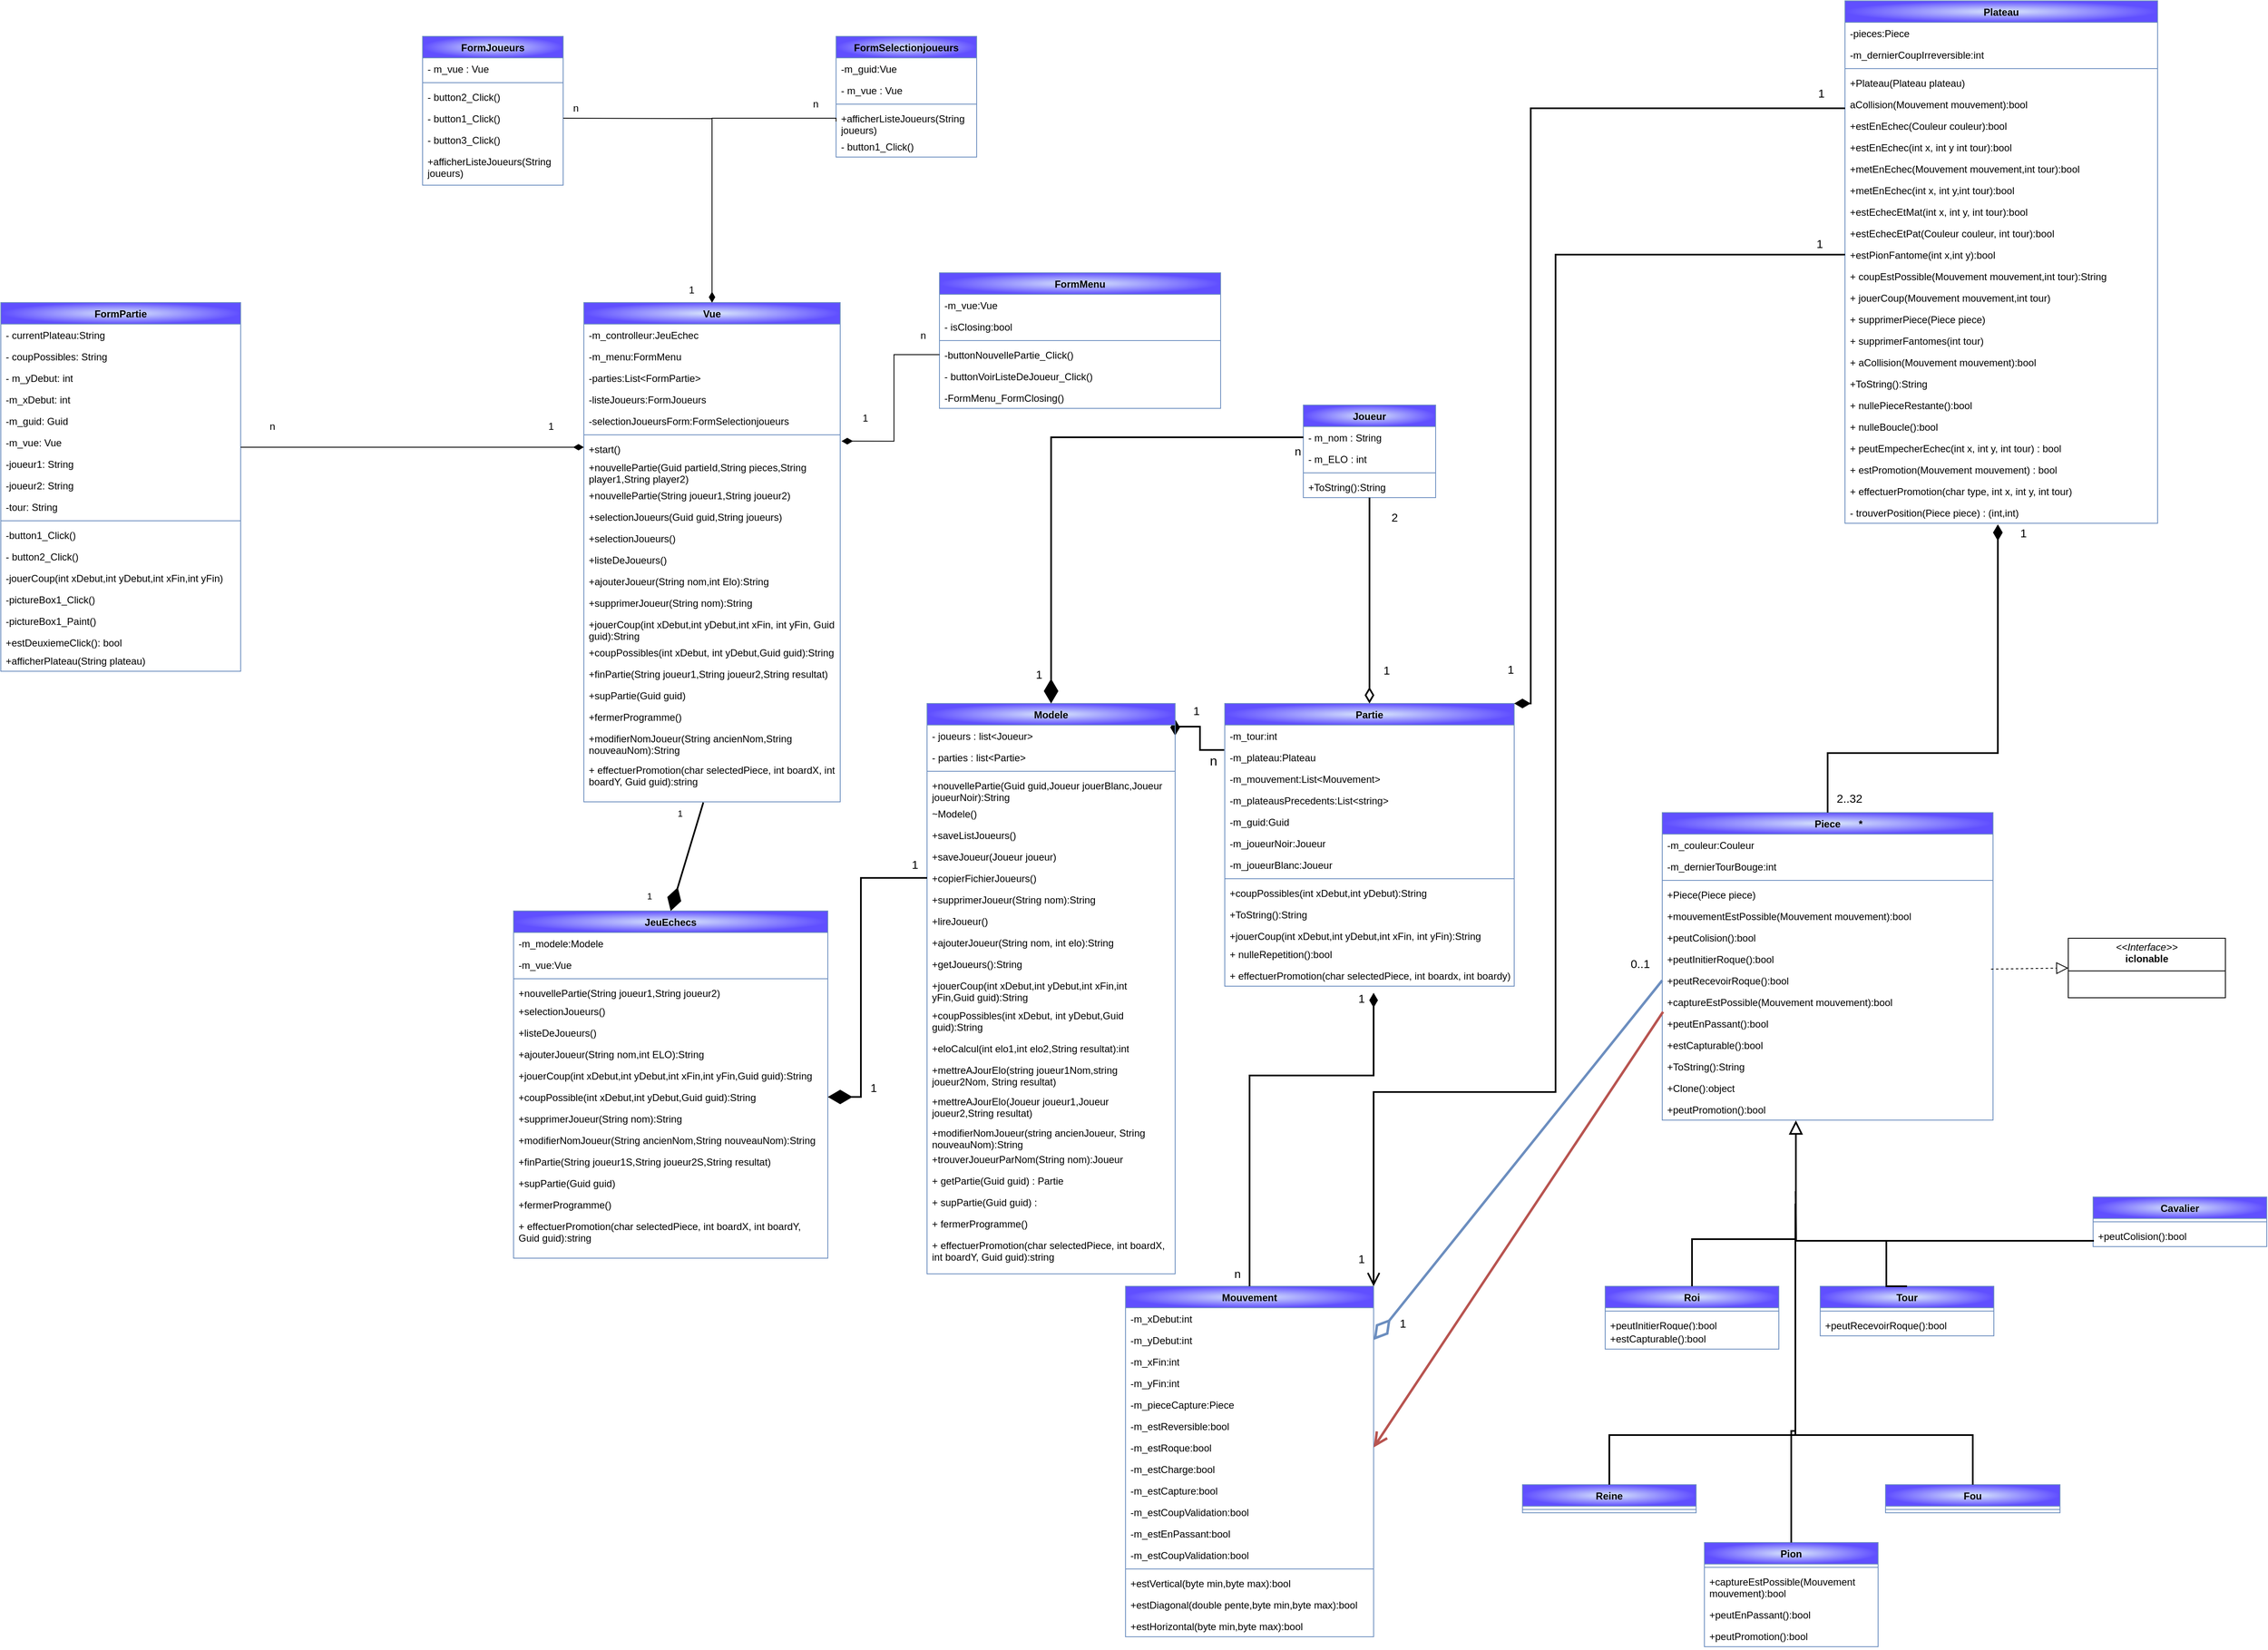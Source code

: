 <mxfile version="26.1.3">
  <diagram name="Page-1" id="hR05zeLPvZTEK__Hz8Ri">
    <mxGraphModel dx="3428" dy="1976" grid="1" gridSize="10" guides="1" tooltips="1" connect="1" arrows="1" fold="1" page="1" pageScale="1" pageWidth="827" pageHeight="1169" math="0" shadow="0">
      <root>
        <mxCell id="0" />
        <mxCell id="1" parent="0" />
        <mxCell id="CBi6CfC0yBlEgaD9gdYx-1" value="JeuEchecs" style="swimlane;fontStyle=1;align=center;verticalAlign=top;childLayout=stackLayout;horizontal=1;startSize=26;horizontalStack=0;resizeParent=1;resizeParentMax=0;resizeLast=0;collapsible=1;marginBottom=0;whiteSpace=wrap;html=1;fillColor=#dae8fc;strokeColor=#6c8ebf;fillStyle=auto;gradientColor=#604FFF;gradientDirection=radial;" parent="1" vertex="1">
          <mxGeometry x="-520" y="281" width="380" height="420" as="geometry" />
        </mxCell>
        <mxCell id="CBi6CfC0yBlEgaD9gdYx-182" value="-m_modele:Modele" style="text;strokeColor=none;fillColor=none;align=left;verticalAlign=top;spacingLeft=4;spacingRight=4;overflow=hidden;rotatable=0;points=[[0,0.5],[1,0.5]];portConstraint=eastwest;whiteSpace=wrap;html=1;" parent="CBi6CfC0yBlEgaD9gdYx-1" vertex="1">
          <mxGeometry y="26" width="380" height="26" as="geometry" />
        </mxCell>
        <mxCell id="CBi6CfC0yBlEgaD9gdYx-183" value="-m_vue:Vue" style="text;strokeColor=none;fillColor=none;align=left;verticalAlign=top;spacingLeft=4;spacingRight=4;overflow=hidden;rotatable=0;points=[[0,0.5],[1,0.5]];portConstraint=eastwest;whiteSpace=wrap;html=1;" parent="CBi6CfC0yBlEgaD9gdYx-1" vertex="1">
          <mxGeometry y="52" width="380" height="26" as="geometry" />
        </mxCell>
        <mxCell id="CBi6CfC0yBlEgaD9gdYx-2" value="" style="line;strokeWidth=1;fillColor=none;align=left;verticalAlign=middle;spacingTop=-1;spacingLeft=3;spacingRight=3;rotatable=0;labelPosition=right;points=[];portConstraint=eastwest;strokeColor=inherit;" parent="CBi6CfC0yBlEgaD9gdYx-1" vertex="1">
          <mxGeometry y="78" width="380" height="8" as="geometry" />
        </mxCell>
        <mxCell id="CBi6CfC0yBlEgaD9gdYx-3" value="+nouvellePartie(String joueur1,String joueur2)" style="text;strokeColor=none;fillColor=none;align=left;verticalAlign=top;spacingLeft=4;spacingRight=4;overflow=hidden;rotatable=0;points=[[0,0.5],[1,0.5]];portConstraint=eastwest;whiteSpace=wrap;html=1;" parent="CBi6CfC0yBlEgaD9gdYx-1" vertex="1">
          <mxGeometry y="86" width="380" height="22" as="geometry" />
        </mxCell>
        <mxCell id="CBi6CfC0yBlEgaD9gdYx-184" value="+selectionJoueurs()" style="text;strokeColor=none;fillColor=none;align=left;verticalAlign=top;spacingLeft=4;spacingRight=4;overflow=hidden;rotatable=0;points=[[0,0.5],[1,0.5]];portConstraint=eastwest;whiteSpace=wrap;html=1;" parent="CBi6CfC0yBlEgaD9gdYx-1" vertex="1">
          <mxGeometry y="108" width="380" height="26" as="geometry" />
        </mxCell>
        <mxCell id="CBi6CfC0yBlEgaD9gdYx-185" value="+listeDeJoueurs()" style="text;strokeColor=none;fillColor=none;align=left;verticalAlign=top;spacingLeft=4;spacingRight=4;overflow=hidden;rotatable=0;points=[[0,0.5],[1,0.5]];portConstraint=eastwest;whiteSpace=wrap;html=1;" parent="CBi6CfC0yBlEgaD9gdYx-1" vertex="1">
          <mxGeometry y="134" width="380" height="26" as="geometry" />
        </mxCell>
        <mxCell id="CBi6CfC0yBlEgaD9gdYx-187" value="+ajouterJoueur(String nom,int ELO):String" style="text;strokeColor=none;fillColor=none;align=left;verticalAlign=top;spacingLeft=4;spacingRight=4;overflow=hidden;rotatable=0;points=[[0,0.5],[1,0.5]];portConstraint=eastwest;whiteSpace=wrap;html=1;" parent="CBi6CfC0yBlEgaD9gdYx-1" vertex="1">
          <mxGeometry y="160" width="380" height="26" as="geometry" />
        </mxCell>
        <mxCell id="CBi6CfC0yBlEgaD9gdYx-188" value="+jouerCoup(int xDebut,int yDebut,int xFin,int yFin,Guid guid):String" style="text;strokeColor=none;fillColor=none;align=left;verticalAlign=top;spacingLeft=4;spacingRight=4;overflow=hidden;rotatable=0;points=[[0,0.5],[1,0.5]];portConstraint=eastwest;whiteSpace=wrap;html=1;" parent="CBi6CfC0yBlEgaD9gdYx-1" vertex="1">
          <mxGeometry y="186" width="380" height="26" as="geometry" />
        </mxCell>
        <mxCell id="CBi6CfC0yBlEgaD9gdYx-189" value="+coupPossible(int xDebut,int yDebut,Guid guid):String" style="text;strokeColor=none;fillColor=none;align=left;verticalAlign=top;spacingLeft=4;spacingRight=4;overflow=hidden;rotatable=0;points=[[0,0.5],[1,0.5]];portConstraint=eastwest;whiteSpace=wrap;html=1;" parent="CBi6CfC0yBlEgaD9gdYx-1" vertex="1">
          <mxGeometry y="212" width="380" height="26" as="geometry" />
        </mxCell>
        <mxCell id="CBi6CfC0yBlEgaD9gdYx-186" value="+supprimerJoueur(String nom):String" style="text;strokeColor=none;fillColor=none;align=left;verticalAlign=top;spacingLeft=4;spacingRight=4;overflow=hidden;rotatable=0;points=[[0,0.5],[1,0.5]];portConstraint=eastwest;whiteSpace=wrap;html=1;" parent="CBi6CfC0yBlEgaD9gdYx-1" vertex="1">
          <mxGeometry y="238" width="380" height="26" as="geometry" />
        </mxCell>
        <mxCell id="CBi6CfC0yBlEgaD9gdYx-191" value="+modifierNomJoueur(String ancienNom,String nouveauNom):String" style="text;strokeColor=none;fillColor=none;align=left;verticalAlign=top;spacingLeft=4;spacingRight=4;overflow=hidden;rotatable=0;points=[[0,0.5],[1,0.5]];portConstraint=eastwest;whiteSpace=wrap;html=1;" parent="CBi6CfC0yBlEgaD9gdYx-1" vertex="1">
          <mxGeometry y="264" width="380" height="26" as="geometry" />
        </mxCell>
        <mxCell id="CBi6CfC0yBlEgaD9gdYx-190" value="+finPartie(String joueur1S,String joueur2S,String resultat)" style="text;strokeColor=none;fillColor=none;align=left;verticalAlign=top;spacingLeft=4;spacingRight=4;overflow=hidden;rotatable=0;points=[[0,0.5],[1,0.5]];portConstraint=eastwest;whiteSpace=wrap;html=1;" parent="CBi6CfC0yBlEgaD9gdYx-1" vertex="1">
          <mxGeometry y="290" width="380" height="26" as="geometry" />
        </mxCell>
        <mxCell id="Jj5W_WK3f6zKs74hFXm6-31" value="+supPartie(Guid guid)" style="text;strokeColor=none;fillColor=none;align=left;verticalAlign=top;spacingLeft=4;spacingRight=4;overflow=hidden;rotatable=0;points=[[0,0.5],[1,0.5]];portConstraint=eastwest;whiteSpace=wrap;html=1;" vertex="1" parent="CBi6CfC0yBlEgaD9gdYx-1">
          <mxGeometry y="316" width="380" height="26" as="geometry" />
        </mxCell>
        <mxCell id="Jj5W_WK3f6zKs74hFXm6-32" value="+fermerProgramme()" style="text;strokeColor=none;fillColor=none;align=left;verticalAlign=top;spacingLeft=4;spacingRight=4;overflow=hidden;rotatable=0;points=[[0,0.5],[1,0.5]];portConstraint=eastwest;whiteSpace=wrap;html=1;" vertex="1" parent="CBi6CfC0yBlEgaD9gdYx-1">
          <mxGeometry y="342" width="380" height="26" as="geometry" />
        </mxCell>
        <mxCell id="Jj5W_WK3f6zKs74hFXm6-33" value="+&amp;nbsp;effectuerPromotion(char selectedPiece, int boardX, int boardY, Guid guid):string" style="text;strokeColor=none;fillColor=none;align=left;verticalAlign=top;spacingLeft=4;spacingRight=4;overflow=hidden;rotatable=0;points=[[0,0.5],[1,0.5]];portConstraint=eastwest;whiteSpace=wrap;html=1;" vertex="1" parent="CBi6CfC0yBlEgaD9gdYx-1">
          <mxGeometry y="368" width="380" height="52" as="geometry" />
        </mxCell>
        <mxCell id="CBi6CfC0yBlEgaD9gdYx-6" value="Partie" style="swimlane;fontStyle=1;align=center;verticalAlign=top;childLayout=stackLayout;horizontal=1;startSize=26;horizontalStack=0;resizeParent=1;resizeParentMax=0;resizeLast=0;collapsible=1;marginBottom=0;whiteSpace=wrap;html=1;fillColor=#dae8fc;strokeColor=#6c8ebf;fillStyle=auto;gradientColor=#604FFF;gradientDirection=radial;" parent="1" vertex="1">
          <mxGeometry x="340" y="30" width="350" height="342" as="geometry" />
        </mxCell>
        <mxCell id="CBi6CfC0yBlEgaD9gdYx-7" value="-m_tour:int" style="text;strokeColor=none;fillColor=none;align=left;verticalAlign=top;spacingLeft=4;spacingRight=4;overflow=hidden;rotatable=0;points=[[0,0.5],[1,0.5]];portConstraint=eastwest;whiteSpace=wrap;html=1;" parent="CBi6CfC0yBlEgaD9gdYx-6" vertex="1">
          <mxGeometry y="26" width="350" height="26" as="geometry" />
        </mxCell>
        <mxCell id="CBi6CfC0yBlEgaD9gdYx-212" value="-m_plateau:Plateau" style="text;strokeColor=none;fillColor=none;align=left;verticalAlign=top;spacingLeft=4;spacingRight=4;overflow=hidden;rotatable=0;points=[[0,0.5],[1,0.5]];portConstraint=eastwest;whiteSpace=wrap;html=1;" parent="CBi6CfC0yBlEgaD9gdYx-6" vertex="1">
          <mxGeometry y="52" width="350" height="26" as="geometry" />
        </mxCell>
        <mxCell id="CBi6CfC0yBlEgaD9gdYx-213" value="-m_mouvement:List&amp;lt;Mouvement&amp;gt;" style="text;strokeColor=none;fillColor=none;align=left;verticalAlign=top;spacingLeft=4;spacingRight=4;overflow=hidden;rotatable=0;points=[[0,0.5],[1,0.5]];portConstraint=eastwest;whiteSpace=wrap;html=1;" parent="CBi6CfC0yBlEgaD9gdYx-6" vertex="1">
          <mxGeometry y="78" width="350" height="26" as="geometry" />
        </mxCell>
        <mxCell id="CBi6CfC0yBlEgaD9gdYx-214" value="-m_plateausPrecedents:List&amp;lt;string&amp;gt;" style="text;strokeColor=none;fillColor=none;align=left;verticalAlign=top;spacingLeft=4;spacingRight=4;overflow=hidden;rotatable=0;points=[[0,0.5],[1,0.5]];portConstraint=eastwest;whiteSpace=wrap;html=1;" parent="CBi6CfC0yBlEgaD9gdYx-6" vertex="1">
          <mxGeometry y="104" width="350" height="26" as="geometry" />
        </mxCell>
        <mxCell id="CBi6CfC0yBlEgaD9gdYx-215" value="-m_guid:Guid" style="text;strokeColor=none;fillColor=none;align=left;verticalAlign=top;spacingLeft=4;spacingRight=4;overflow=hidden;rotatable=0;points=[[0,0.5],[1,0.5]];portConstraint=eastwest;whiteSpace=wrap;html=1;" parent="CBi6CfC0yBlEgaD9gdYx-6" vertex="1">
          <mxGeometry y="130" width="350" height="26" as="geometry" />
        </mxCell>
        <mxCell id="CBi6CfC0yBlEgaD9gdYx-207" value="-m_joueurNoir:Joueur" style="text;strokeColor=none;fillColor=none;align=left;verticalAlign=top;spacingLeft=4;spacingRight=4;overflow=hidden;rotatable=0;points=[[0,0.5],[1,0.5]];portConstraint=eastwest;whiteSpace=wrap;html=1;" parent="CBi6CfC0yBlEgaD9gdYx-6" vertex="1">
          <mxGeometry y="156" width="350" height="26" as="geometry" />
        </mxCell>
        <mxCell id="Jj5W_WK3f6zKs74hFXm6-21" value="-m_joueurBlanc:Joueur" style="text;strokeColor=none;fillColor=none;align=left;verticalAlign=top;spacingLeft=4;spacingRight=4;overflow=hidden;rotatable=0;points=[[0,0.5],[1,0.5]];portConstraint=eastwest;whiteSpace=wrap;html=1;" vertex="1" parent="CBi6CfC0yBlEgaD9gdYx-6">
          <mxGeometry y="182" width="350" height="26" as="geometry" />
        </mxCell>
        <mxCell id="CBi6CfC0yBlEgaD9gdYx-12" value="" style="line;strokeWidth=1;fillColor=none;align=left;verticalAlign=middle;spacingTop=-1;spacingLeft=3;spacingRight=3;rotatable=0;labelPosition=right;points=[];portConstraint=eastwest;strokeColor=inherit;" parent="CBi6CfC0yBlEgaD9gdYx-6" vertex="1">
          <mxGeometry y="208" width="350" height="8" as="geometry" />
        </mxCell>
        <mxCell id="CBi6CfC0yBlEgaD9gdYx-216" value="+coupPossibles(int xDebut,int yDebut):String" style="text;strokeColor=none;fillColor=none;align=left;verticalAlign=top;spacingLeft=4;spacingRight=4;overflow=hidden;rotatable=0;points=[[0,0.5],[1,0.5]];portConstraint=eastwest;whiteSpace=wrap;html=1;" parent="CBi6CfC0yBlEgaD9gdYx-6" vertex="1">
          <mxGeometry y="216" width="350" height="26" as="geometry" />
        </mxCell>
        <mxCell id="CBi6CfC0yBlEgaD9gdYx-290" value="+ToString():String" style="text;strokeColor=none;fillColor=none;align=left;verticalAlign=top;spacingLeft=4;spacingRight=4;overflow=hidden;rotatable=0;points=[[0,0.5],[1,0.5]];portConstraint=eastwest;whiteSpace=wrap;html=1;" parent="CBi6CfC0yBlEgaD9gdYx-6" vertex="1">
          <mxGeometry y="242" width="350" height="26" as="geometry" />
        </mxCell>
        <mxCell id="CBi6CfC0yBlEgaD9gdYx-13" value="+jouerCoup(int xDebut,int yDebut,int xFin, int yFin):String" style="text;strokeColor=none;fillColor=none;align=left;verticalAlign=top;spacingLeft=4;spacingRight=4;overflow=hidden;rotatable=0;points=[[0,0.5],[1,0.5]];portConstraint=eastwest;whiteSpace=wrap;html=1;" parent="CBi6CfC0yBlEgaD9gdYx-6" vertex="1">
          <mxGeometry y="268" width="350" height="22" as="geometry" />
        </mxCell>
        <mxCell id="Jj5W_WK3f6zKs74hFXm6-22" value="+ nulleRepetition():bool" style="text;strokeColor=none;fillColor=none;align=left;verticalAlign=top;spacingLeft=4;spacingRight=4;overflow=hidden;rotatable=0;points=[[0,0.5],[1,0.5]];portConstraint=eastwest;whiteSpace=wrap;html=1;" vertex="1" parent="CBi6CfC0yBlEgaD9gdYx-6">
          <mxGeometry y="290" width="350" height="26" as="geometry" />
        </mxCell>
        <mxCell id="Jj5W_WK3f6zKs74hFXm6-23" value="+ effectuerPromotion(char selectedPiece, int boardx, int boardy)" style="text;strokeColor=none;fillColor=none;align=left;verticalAlign=top;spacingLeft=4;spacingRight=4;overflow=hidden;rotatable=0;points=[[0,0.5],[1,0.5]];portConstraint=eastwest;whiteSpace=wrap;html=1;" vertex="1" parent="CBi6CfC0yBlEgaD9gdYx-6">
          <mxGeometry y="316" width="350" height="26" as="geometry" />
        </mxCell>
        <mxCell id="CBi6CfC0yBlEgaD9gdYx-18" value="Plateau" style="swimlane;fontStyle=1;align=center;verticalAlign=top;childLayout=stackLayout;horizontal=1;startSize=26;horizontalStack=0;resizeParent=1;resizeParentMax=0;resizeLast=0;collapsible=1;marginBottom=0;whiteSpace=wrap;html=1;fillColor=#dae8fc;strokeColor=#6c8ebf;fillStyle=auto;gradientColor=#604FFF;gradientDirection=radial;" parent="1" vertex="1">
          <mxGeometry x="1090" y="-820" width="378" height="632" as="geometry">
            <mxRectangle x="673" y="79" width="80" height="30" as="alternateBounds" />
          </mxGeometry>
        </mxCell>
        <mxCell id="CBi6CfC0yBlEgaD9gdYx-229" value="-pieces:Piece" style="text;strokeColor=none;fillColor=none;align=left;verticalAlign=top;spacingLeft=4;spacingRight=4;overflow=hidden;rotatable=0;points=[[0,0.5],[1,0.5]];portConstraint=eastwest;whiteSpace=wrap;html=1;" parent="CBi6CfC0yBlEgaD9gdYx-18" vertex="1">
          <mxGeometry y="26" width="378" height="26" as="geometry" />
        </mxCell>
        <mxCell id="CBi6CfC0yBlEgaD9gdYx-19" value="-m_dernierCoupIrreversible:int" style="text;strokeColor=none;fillColor=none;align=left;verticalAlign=top;spacingLeft=4;spacingRight=4;overflow=hidden;rotatable=0;points=[[0,0.5],[1,0.5]];portConstraint=eastwest;whiteSpace=wrap;html=1;" parent="CBi6CfC0yBlEgaD9gdYx-18" vertex="1">
          <mxGeometry y="52" width="378" height="26" as="geometry" />
        </mxCell>
        <mxCell id="CBi6CfC0yBlEgaD9gdYx-20" value="" style="line;strokeWidth=1;fillColor=none;align=left;verticalAlign=middle;spacingTop=-1;spacingLeft=3;spacingRight=3;rotatable=0;labelPosition=right;points=[];portConstraint=eastwest;strokeColor=inherit;" parent="CBi6CfC0yBlEgaD9gdYx-18" vertex="1">
          <mxGeometry y="78" width="378" height="8" as="geometry" />
        </mxCell>
        <mxCell id="Jj5W_WK3f6zKs74hFXm6-1" value="+Plateau(Plateau plateau)" style="text;strokeColor=none;fillColor=none;align=left;verticalAlign=top;spacingLeft=4;spacingRight=4;overflow=hidden;rotatable=0;points=[[0,0.5],[1,0.5]];portConstraint=eastwest;whiteSpace=wrap;html=1;" vertex="1" parent="CBi6CfC0yBlEgaD9gdYx-18">
          <mxGeometry y="86" width="378" height="26" as="geometry" />
        </mxCell>
        <mxCell id="Jj5W_WK3f6zKs74hFXm6-3" value="aCollision(Mouvement mouvement):bool" style="text;strokeColor=none;fillColor=none;align=left;verticalAlign=top;spacingLeft=4;spacingRight=4;overflow=hidden;rotatable=0;points=[[0,0.5],[1,0.5]];portConstraint=eastwest;whiteSpace=wrap;html=1;" vertex="1" parent="CBi6CfC0yBlEgaD9gdYx-18">
          <mxGeometry y="112" width="378" height="26" as="geometry" />
        </mxCell>
        <mxCell id="CBi6CfC0yBlEgaD9gdYx-230" value="+estEnEchec(Couleur couleur):bool" style="text;strokeColor=none;fillColor=none;align=left;verticalAlign=top;spacingLeft=4;spacingRight=4;overflow=hidden;rotatable=0;points=[[0,0.5],[1,0.5]];portConstraint=eastwest;whiteSpace=wrap;html=1;" parent="CBi6CfC0yBlEgaD9gdYx-18" vertex="1">
          <mxGeometry y="138" width="378" height="26" as="geometry" />
        </mxCell>
        <mxCell id="Jj5W_WK3f6zKs74hFXm6-11" value="+estEnEchec(int x, int y int tour):bool" style="text;strokeColor=none;fillColor=none;align=left;verticalAlign=top;spacingLeft=4;spacingRight=4;overflow=hidden;rotatable=0;points=[[0,0.5],[1,0.5]];portConstraint=eastwest;whiteSpace=wrap;html=1;" vertex="1" parent="CBi6CfC0yBlEgaD9gdYx-18">
          <mxGeometry y="164" width="378" height="26" as="geometry" />
        </mxCell>
        <mxCell id="CBi6CfC0yBlEgaD9gdYx-21" value="+metEnEchec(Mouvement mouvement,int tour):bool" style="text;strokeColor=none;fillColor=none;align=left;verticalAlign=top;spacingLeft=4;spacingRight=4;overflow=hidden;rotatable=0;points=[[0,0.5],[1,0.5]];portConstraint=eastwest;whiteSpace=wrap;html=1;" parent="CBi6CfC0yBlEgaD9gdYx-18" vertex="1">
          <mxGeometry y="190" width="378" height="26" as="geometry" />
        </mxCell>
        <mxCell id="Jj5W_WK3f6zKs74hFXm6-12" value="+metEnEchec(int x, int y,int tour):bool" style="text;strokeColor=none;fillColor=none;align=left;verticalAlign=top;spacingLeft=4;spacingRight=4;overflow=hidden;rotatable=0;points=[[0,0.5],[1,0.5]];portConstraint=eastwest;whiteSpace=wrap;html=1;" vertex="1" parent="CBi6CfC0yBlEgaD9gdYx-18">
          <mxGeometry y="216" width="378" height="26" as="geometry" />
        </mxCell>
        <mxCell id="Jj5W_WK3f6zKs74hFXm6-13" value="+estEchecEtMat(int x, int y, int tour):bool" style="text;strokeColor=none;fillColor=none;align=left;verticalAlign=top;spacingLeft=4;spacingRight=4;overflow=hidden;rotatable=0;points=[[0,0.5],[1,0.5]];portConstraint=eastwest;whiteSpace=wrap;html=1;" vertex="1" parent="CBi6CfC0yBlEgaD9gdYx-18">
          <mxGeometry y="242" width="378" height="26" as="geometry" />
        </mxCell>
        <mxCell id="Jj5W_WK3f6zKs74hFXm6-14" value="+estEchecEtPat(Couleur couleur, int tour):bool" style="text;strokeColor=none;fillColor=none;align=left;verticalAlign=top;spacingLeft=4;spacingRight=4;overflow=hidden;rotatable=0;points=[[0,0.5],[1,0.5]];portConstraint=eastwest;whiteSpace=wrap;html=1;" vertex="1" parent="CBi6CfC0yBlEgaD9gdYx-18">
          <mxGeometry y="268" width="378" height="26" as="geometry" />
        </mxCell>
        <mxCell id="CBi6CfC0yBlEgaD9gdYx-231" value="+estPionFantome(int x,int y):bool" style="text;strokeColor=none;fillColor=none;align=left;verticalAlign=top;spacingLeft=4;spacingRight=4;overflow=hidden;rotatable=0;points=[[0,0.5],[1,0.5]];portConstraint=eastwest;whiteSpace=wrap;html=1;" parent="CBi6CfC0yBlEgaD9gdYx-18" vertex="1">
          <mxGeometry y="294" width="378" height="26" as="geometry" />
        </mxCell>
        <mxCell id="CBi6CfC0yBlEgaD9gdYx-232" value="+ coupEstPossible(Mouvement mouvement,int tour):String" style="text;strokeColor=none;fillColor=none;align=left;verticalAlign=top;spacingLeft=4;spacingRight=4;overflow=hidden;rotatable=0;points=[[0,0.5],[1,0.5]];portConstraint=eastwest;whiteSpace=wrap;html=1;" parent="CBi6CfC0yBlEgaD9gdYx-18" vertex="1">
          <mxGeometry y="320" width="378" height="26" as="geometry" />
        </mxCell>
        <mxCell id="CBi6CfC0yBlEgaD9gdYx-233" value="+ jouerCoup(Mouvement mouvement,int tour)" style="text;strokeColor=none;fillColor=none;align=left;verticalAlign=top;spacingLeft=4;spacingRight=4;overflow=hidden;rotatable=0;points=[[0,0.5],[1,0.5]];portConstraint=eastwest;whiteSpace=wrap;html=1;" parent="CBi6CfC0yBlEgaD9gdYx-18" vertex="1">
          <mxGeometry y="346" width="378" height="26" as="geometry" />
        </mxCell>
        <mxCell id="CBi6CfC0yBlEgaD9gdYx-234" value="+ supprimerPiece(Piece piece)" style="text;strokeColor=none;fillColor=none;align=left;verticalAlign=top;spacingLeft=4;spacingRight=4;overflow=hidden;rotatable=0;points=[[0,0.5],[1,0.5]];portConstraint=eastwest;whiteSpace=wrap;html=1;" parent="CBi6CfC0yBlEgaD9gdYx-18" vertex="1">
          <mxGeometry y="372" width="378" height="26" as="geometry" />
        </mxCell>
        <mxCell id="CBi6CfC0yBlEgaD9gdYx-235" value="+ supprimerFantomes(int tour)" style="text;strokeColor=none;fillColor=none;align=left;verticalAlign=top;spacingLeft=4;spacingRight=4;overflow=hidden;rotatable=0;points=[[0,0.5],[1,0.5]];portConstraint=eastwest;whiteSpace=wrap;html=1;" parent="CBi6CfC0yBlEgaD9gdYx-18" vertex="1">
          <mxGeometry y="398" width="378" height="26" as="geometry" />
        </mxCell>
        <mxCell id="CBi6CfC0yBlEgaD9gdYx-236" value="+ aCollision(Mouvement mouvement):bool" style="text;strokeColor=none;fillColor=none;align=left;verticalAlign=top;spacingLeft=4;spacingRight=4;overflow=hidden;rotatable=0;points=[[0,0.5],[1,0.5]];portConstraint=eastwest;whiteSpace=wrap;html=1;" parent="CBi6CfC0yBlEgaD9gdYx-18" vertex="1">
          <mxGeometry y="424" width="378" height="26" as="geometry" />
        </mxCell>
        <mxCell id="CBi6CfC0yBlEgaD9gdYx-289" value="+ToString():String" style="text;strokeColor=none;fillColor=none;align=left;verticalAlign=top;spacingLeft=4;spacingRight=4;overflow=hidden;rotatable=0;points=[[0,0.5],[1,0.5]];portConstraint=eastwest;whiteSpace=wrap;html=1;" parent="CBi6CfC0yBlEgaD9gdYx-18" vertex="1">
          <mxGeometry y="450" width="378" height="26" as="geometry" />
        </mxCell>
        <mxCell id="Jj5W_WK3f6zKs74hFXm6-2" value="+ nullePieceRestante():bool" style="text;strokeColor=none;fillColor=none;align=left;verticalAlign=top;spacingLeft=4;spacingRight=4;overflow=hidden;rotatable=0;points=[[0,0.5],[1,0.5]];portConstraint=eastwest;whiteSpace=wrap;html=1;" vertex="1" parent="CBi6CfC0yBlEgaD9gdYx-18">
          <mxGeometry y="476" width="378" height="26" as="geometry" />
        </mxCell>
        <mxCell id="Jj5W_WK3f6zKs74hFXm6-7" value="+ nulleBoucle():bool" style="text;strokeColor=none;fillColor=none;align=left;verticalAlign=top;spacingLeft=4;spacingRight=4;overflow=hidden;rotatable=0;points=[[0,0.5],[1,0.5]];portConstraint=eastwest;whiteSpace=wrap;html=1;" vertex="1" parent="CBi6CfC0yBlEgaD9gdYx-18">
          <mxGeometry y="502" width="378" height="26" as="geometry" />
        </mxCell>
        <mxCell id="Jj5W_WK3f6zKs74hFXm6-15" value="+ peutEmpecherEchec(int x, int y, int tour) : bool" style="text;strokeColor=none;fillColor=none;align=left;verticalAlign=top;spacingLeft=4;spacingRight=4;overflow=hidden;rotatable=0;points=[[0,0.5],[1,0.5]];portConstraint=eastwest;whiteSpace=wrap;html=1;" vertex="1" parent="CBi6CfC0yBlEgaD9gdYx-18">
          <mxGeometry y="528" width="378" height="26" as="geometry" />
        </mxCell>
        <mxCell id="Jj5W_WK3f6zKs74hFXm6-17" value="+ estPromotion(Mouvement mouvement) : bool" style="text;strokeColor=none;fillColor=none;align=left;verticalAlign=top;spacingLeft=4;spacingRight=4;overflow=hidden;rotatable=0;points=[[0,0.5],[1,0.5]];portConstraint=eastwest;whiteSpace=wrap;html=1;" vertex="1" parent="CBi6CfC0yBlEgaD9gdYx-18">
          <mxGeometry y="554" width="378" height="26" as="geometry" />
        </mxCell>
        <mxCell id="Jj5W_WK3f6zKs74hFXm6-16" value="+ effectuerPromotion(char type, int x, int y, int tour)" style="text;strokeColor=none;fillColor=none;align=left;verticalAlign=top;spacingLeft=4;spacingRight=4;overflow=hidden;rotatable=0;points=[[0,0.5],[1,0.5]];portConstraint=eastwest;whiteSpace=wrap;html=1;" vertex="1" parent="CBi6CfC0yBlEgaD9gdYx-18">
          <mxGeometry y="580" width="378" height="26" as="geometry" />
        </mxCell>
        <mxCell id="Jj5W_WK3f6zKs74hFXm6-6" value="- trouverPosition(Piece piece) : (int,int)" style="text;strokeColor=none;fillColor=none;align=left;verticalAlign=top;spacingLeft=4;spacingRight=4;overflow=hidden;rotatable=0;points=[[0,0.5],[1,0.5]];portConstraint=eastwest;whiteSpace=wrap;html=1;" vertex="1" parent="CBi6CfC0yBlEgaD9gdYx-18">
          <mxGeometry y="606" width="378" height="26" as="geometry" />
        </mxCell>
        <mxCell id="CBi6CfC0yBlEgaD9gdYx-30" value="&lt;span style=&quot;white-space: pre;&quot;&gt;&#x9;&lt;/span&gt;Piece&lt;span style=&quot;white-space: pre;&quot;&gt;&#x9;&lt;/span&gt;*" style="swimlane;fontStyle=1;align=center;verticalAlign=top;childLayout=stackLayout;horizontal=1;startSize=26;horizontalStack=0;resizeParent=1;resizeParentMax=0;resizeLast=0;collapsible=1;marginBottom=0;whiteSpace=wrap;html=1;fillColor=#dae8fc;strokeColor=#6c8ebf;fillStyle=auto;gradientColor=#604FFF;gradientDirection=radial;" parent="1" vertex="1">
          <mxGeometry x="869" y="162" width="400" height="372" as="geometry">
            <mxRectangle x="602" y="308" width="130" height="30" as="alternateBounds" />
          </mxGeometry>
        </mxCell>
        <mxCell id="CBi6CfC0yBlEgaD9gdYx-31" value="-m_couleur:Couleur" style="text;strokeColor=none;fillColor=none;align=left;verticalAlign=top;spacingLeft=4;spacingRight=4;overflow=hidden;rotatable=0;points=[[0,0.5],[1,0.5]];portConstraint=eastwest;whiteSpace=wrap;html=1;" parent="CBi6CfC0yBlEgaD9gdYx-30" vertex="1">
          <mxGeometry y="26" width="400" height="26" as="geometry" />
        </mxCell>
        <mxCell id="CBi6CfC0yBlEgaD9gdYx-32" value="-m_dernierTourBouge:int" style="text;strokeColor=none;fillColor=none;align=left;verticalAlign=top;spacingLeft=4;spacingRight=4;overflow=hidden;rotatable=0;points=[[0,0.5],[1,0.5]];portConstraint=eastwest;whiteSpace=wrap;html=1;" parent="CBi6CfC0yBlEgaD9gdYx-30" vertex="1">
          <mxGeometry y="52" width="400" height="26" as="geometry" />
        </mxCell>
        <mxCell id="CBi6CfC0yBlEgaD9gdYx-33" value="" style="line;strokeWidth=1;fillColor=none;align=left;verticalAlign=middle;spacingTop=-1;spacingLeft=3;spacingRight=3;rotatable=0;labelPosition=right;points=[];portConstraint=eastwest;strokeColor=inherit;" parent="CBi6CfC0yBlEgaD9gdYx-30" vertex="1">
          <mxGeometry y="78" width="400" height="8" as="geometry" />
        </mxCell>
        <mxCell id="Jj5W_WK3f6zKs74hFXm6-18" value="+Piece(Piece piece)" style="text;strokeColor=none;fillColor=none;align=left;verticalAlign=top;spacingLeft=4;spacingRight=4;overflow=hidden;rotatable=0;points=[[0,0.5],[1,0.5]];portConstraint=eastwest;whiteSpace=wrap;html=1;" vertex="1" parent="CBi6CfC0yBlEgaD9gdYx-30">
          <mxGeometry y="86" width="400" height="26" as="geometry" />
        </mxCell>
        <mxCell id="CBi6CfC0yBlEgaD9gdYx-34" value="+mouvementEstPossible(Mouvement mouvement):bool" style="text;strokeColor=none;fillColor=none;align=left;verticalAlign=top;spacingLeft=4;spacingRight=4;overflow=hidden;rotatable=0;points=[[0,0.5],[1,0.5]];portConstraint=eastwest;whiteSpace=wrap;html=1;" parent="CBi6CfC0yBlEgaD9gdYx-30" vertex="1">
          <mxGeometry y="112" width="400" height="26" as="geometry" />
        </mxCell>
        <mxCell id="CBi6CfC0yBlEgaD9gdYx-238" value="+peutColision():bool" style="text;strokeColor=none;fillColor=none;align=left;verticalAlign=top;spacingLeft=4;spacingRight=4;overflow=hidden;rotatable=0;points=[[0,0.5],[1,0.5]];portConstraint=eastwest;whiteSpace=wrap;html=1;" parent="CBi6CfC0yBlEgaD9gdYx-30" vertex="1">
          <mxGeometry y="138" width="400" height="26" as="geometry" />
        </mxCell>
        <mxCell id="CBi6CfC0yBlEgaD9gdYx-239" value="+peutInitierRoque():bool" style="text;strokeColor=none;fillColor=none;align=left;verticalAlign=top;spacingLeft=4;spacingRight=4;overflow=hidden;rotatable=0;points=[[0,0.5],[1,0.5]];portConstraint=eastwest;whiteSpace=wrap;html=1;" parent="CBi6CfC0yBlEgaD9gdYx-30" vertex="1">
          <mxGeometry y="164" width="400" height="26" as="geometry" />
        </mxCell>
        <mxCell id="CBi6CfC0yBlEgaD9gdYx-240" value="+peutRecevoirRoque():bool" style="text;strokeColor=none;fillColor=none;align=left;verticalAlign=top;spacingLeft=4;spacingRight=4;overflow=hidden;rotatable=0;points=[[0,0.5],[1,0.5]];portConstraint=eastwest;whiteSpace=wrap;html=1;" parent="CBi6CfC0yBlEgaD9gdYx-30" vertex="1">
          <mxGeometry y="190" width="400" height="26" as="geometry" />
        </mxCell>
        <mxCell id="CBi6CfC0yBlEgaD9gdYx-237" value="+captureEstPossible(Mouvement mouvement):bool" style="text;strokeColor=none;fillColor=none;align=left;verticalAlign=top;spacingLeft=4;spacingRight=4;overflow=hidden;rotatable=0;points=[[0,0.5],[1,0.5]];portConstraint=eastwest;whiteSpace=wrap;html=1;" parent="CBi6CfC0yBlEgaD9gdYx-30" vertex="1">
          <mxGeometry y="216" width="400" height="26" as="geometry" />
        </mxCell>
        <mxCell id="CBi6CfC0yBlEgaD9gdYx-242" value="+peutEnPassant():bool" style="text;strokeColor=none;fillColor=none;align=left;verticalAlign=top;spacingLeft=4;spacingRight=4;overflow=hidden;rotatable=0;points=[[0,0.5],[1,0.5]];portConstraint=eastwest;whiteSpace=wrap;html=1;" parent="CBi6CfC0yBlEgaD9gdYx-30" vertex="1">
          <mxGeometry y="242" width="400" height="26" as="geometry" />
        </mxCell>
        <mxCell id="CBi6CfC0yBlEgaD9gdYx-243" value="+estCapturable():bool" style="text;strokeColor=none;fillColor=none;align=left;verticalAlign=top;spacingLeft=4;spacingRight=4;overflow=hidden;rotatable=0;points=[[0,0.5],[1,0.5]];portConstraint=eastwest;whiteSpace=wrap;html=1;" parent="CBi6CfC0yBlEgaD9gdYx-30" vertex="1">
          <mxGeometry y="268" width="400" height="26" as="geometry" />
        </mxCell>
        <mxCell id="CBi6CfC0yBlEgaD9gdYx-244" value="+ToString():String" style="text;strokeColor=none;fillColor=none;align=left;verticalAlign=top;spacingLeft=4;spacingRight=4;overflow=hidden;rotatable=0;points=[[0,0.5],[1,0.5]];portConstraint=eastwest;whiteSpace=wrap;html=1;" parent="CBi6CfC0yBlEgaD9gdYx-30" vertex="1">
          <mxGeometry y="294" width="400" height="26" as="geometry" />
        </mxCell>
        <mxCell id="CBi6CfC0yBlEgaD9gdYx-245" value="+Clone():object" style="text;strokeColor=none;fillColor=none;align=left;verticalAlign=top;spacingLeft=4;spacingRight=4;overflow=hidden;rotatable=0;points=[[0,0.5],[1,0.5]];portConstraint=eastwest;whiteSpace=wrap;html=1;" parent="CBi6CfC0yBlEgaD9gdYx-30" vertex="1">
          <mxGeometry y="320" width="400" height="26" as="geometry" />
        </mxCell>
        <mxCell id="CBi6CfC0yBlEgaD9gdYx-241" value="+peutPromotion():bool" style="text;strokeColor=none;fillColor=none;align=left;verticalAlign=top;spacingLeft=4;spacingRight=4;overflow=hidden;rotatable=0;points=[[0,0.5],[1,0.5]];portConstraint=eastwest;whiteSpace=wrap;html=1;" parent="CBi6CfC0yBlEgaD9gdYx-30" vertex="1">
          <mxGeometry y="346" width="400" height="26" as="geometry" />
        </mxCell>
        <mxCell id="CBi6CfC0yBlEgaD9gdYx-42" value="2..32" style="text;html=1;align=center;verticalAlign=middle;resizable=0;points=[];autosize=1;strokeColor=none;fillColor=none;fontSize=14;" parent="1" vertex="1">
          <mxGeometry x="1070" y="130" width="50" height="30" as="geometry" />
        </mxCell>
        <mxCell id="CBi6CfC0yBlEgaD9gdYx-43" value="Joueur" style="swimlane;fontStyle=1;align=center;verticalAlign=top;childLayout=stackLayout;horizontal=1;startSize=26;horizontalStack=0;resizeParent=1;resizeParentMax=0;resizeLast=0;collapsible=1;marginBottom=0;whiteSpace=wrap;html=1;fillColor=#dae8fc;strokeColor=#6c8ebf;fillStyle=auto;gradientColor=#604FFF;gradientDirection=radial;" parent="1" vertex="1">
          <mxGeometry x="435" y="-331" width="160" height="112" as="geometry" />
        </mxCell>
        <mxCell id="CBi6CfC0yBlEgaD9gdYx-44" value="- m_nom : String" style="text;strokeColor=none;fillColor=none;align=left;verticalAlign=top;spacingLeft=4;spacingRight=4;overflow=hidden;rotatable=0;points=[[0,0.5],[1,0.5]];portConstraint=eastwest;whiteSpace=wrap;html=1;" parent="CBi6CfC0yBlEgaD9gdYx-43" vertex="1">
          <mxGeometry y="26" width="160" height="26" as="geometry" />
        </mxCell>
        <mxCell id="CBi6CfC0yBlEgaD9gdYx-46" value="- m_ELO : int" style="text;strokeColor=none;fillColor=none;align=left;verticalAlign=top;spacingLeft=4;spacingRight=4;overflow=hidden;rotatable=0;points=[[0,0.5],[1,0.5]];portConstraint=eastwest;whiteSpace=wrap;html=1;" parent="CBi6CfC0yBlEgaD9gdYx-43" vertex="1">
          <mxGeometry y="52" width="160" height="26" as="geometry" />
        </mxCell>
        <mxCell id="CBi6CfC0yBlEgaD9gdYx-45" value="" style="line;strokeWidth=1;fillColor=none;align=left;verticalAlign=middle;spacingTop=-1;spacingLeft=3;spacingRight=3;rotatable=0;labelPosition=right;points=[];portConstraint=eastwest;strokeColor=inherit;" parent="CBi6CfC0yBlEgaD9gdYx-43" vertex="1">
          <mxGeometry y="78" width="160" height="8" as="geometry" />
        </mxCell>
        <mxCell id="CBi6CfC0yBlEgaD9gdYx-275" value="+ToString():String" style="text;strokeColor=none;fillColor=none;align=left;verticalAlign=top;spacingLeft=4;spacingRight=4;overflow=hidden;rotatable=0;points=[[0,0.5],[1,0.5]];portConstraint=eastwest;whiteSpace=wrap;html=1;" parent="CBi6CfC0yBlEgaD9gdYx-43" vertex="1">
          <mxGeometry y="86" width="160" height="26" as="geometry" />
        </mxCell>
        <mxCell id="CBi6CfC0yBlEgaD9gdYx-47" value="1" style="endArrow=none;html=1;endSize=12;startArrow=diamondThin;startSize=14;startFill=0;edgeStyle=orthogonalEdgeStyle;align=left;verticalAlign=bottom;rounded=0;strokeWidth=2;fontSize=14;entryX=0.5;entryY=1;entryDx=0;entryDy=0;exitX=0.5;exitY=0;exitDx=0;exitDy=0;" parent="1" source="CBi6CfC0yBlEgaD9gdYx-6" target="CBi6CfC0yBlEgaD9gdYx-43" edge="1">
          <mxGeometry x="-0.768" y="-15" relative="1" as="geometry">
            <mxPoint x="480" y="-60" as="sourcePoint" />
            <mxPoint x="460.067" y="6" as="targetPoint" />
            <Array as="points">
              <mxPoint x="515" y="-150" />
              <mxPoint x="515" y="-150" />
            </Array>
            <mxPoint as="offset" />
          </mxGeometry>
        </mxCell>
        <mxCell id="CBi6CfC0yBlEgaD9gdYx-48" value="2" style="text;html=1;align=center;verticalAlign=middle;resizable=0;points=[];autosize=1;strokeColor=none;fillColor=none;fontSize=14;" parent="1" vertex="1">
          <mxGeometry x="530" y="-210" width="30" height="30" as="geometry" />
        </mxCell>
        <mxCell id="CBi6CfC0yBlEgaD9gdYx-49" value="&lt;font style=&quot;font-size: 14px;&quot;&gt;1&lt;/font&gt;" style="endArrow=none;html=1;endSize=12;startArrow=diamondThin;startSize=14;startFill=1;edgeStyle=orthogonalEdgeStyle;align=left;verticalAlign=bottom;rounded=0;strokeWidth=2;exitX=1;exitY=0;exitDx=0;exitDy=0;" parent="1" source="CBi6CfC0yBlEgaD9gdYx-6" edge="1">
          <mxGeometry x="-0.911" y="30" relative="1" as="geometry">
            <mxPoint x="720" y="80" as="sourcePoint" />
            <mxPoint x="1090" y="-690" as="targetPoint" />
            <Array as="points">
              <mxPoint x="710" y="30" />
              <mxPoint x="710" y="-690" />
            </Array>
            <mxPoint as="offset" />
          </mxGeometry>
        </mxCell>
        <mxCell id="CBi6CfC0yBlEgaD9gdYx-50" value="1" style="edgeLabel;html=1;align=center;verticalAlign=middle;resizable=0;points=[];fontSize=14;" parent="CBi6CfC0yBlEgaD9gdYx-49" vertex="1" connectable="0">
          <mxGeometry x="0.644" y="-2" relative="1" as="geometry">
            <mxPoint x="170" y="-20" as="offset" />
          </mxGeometry>
        </mxCell>
        <mxCell id="CBi6CfC0yBlEgaD9gdYx-51" value="&lt;font style=&quot;font-size: 14px;&quot;&gt;1&lt;/font&gt;" style="endArrow=none;html=1;endSize=12;startArrow=diamondThin;startSize=14;startFill=1;edgeStyle=orthogonalEdgeStyle;align=left;verticalAlign=bottom;rounded=0;entryX=-0.002;entryY=0.163;entryDx=0;entryDy=0;strokeWidth=2;exitX=1;exitY=0.5;exitDx=0;exitDy=0;entryPerimeter=0;" parent="1" source="CBi6CfC0yBlEgaD9gdYx-68" target="CBi6CfC0yBlEgaD9gdYx-212" edge="1">
          <mxGeometry x="-0.815" y="-10" relative="1" as="geometry">
            <mxPoint x="310" y="60" as="sourcePoint" />
            <mxPoint x="322" y="123" as="targetPoint" />
            <Array as="points">
              <mxPoint x="280" y="58" />
              <mxPoint x="310" y="58" />
              <mxPoint x="310" y="86" />
            </Array>
            <mxPoint x="10" y="-10" as="offset" />
          </mxGeometry>
        </mxCell>
        <mxCell id="CBi6CfC0yBlEgaD9gdYx-52" value="n" style="edgeLabel;html=1;align=center;verticalAlign=middle;resizable=0;points=[];fontSize=16;" parent="CBi6CfC0yBlEgaD9gdYx-51" vertex="1" connectable="0">
          <mxGeometry x="0.644" y="-2" relative="1" as="geometry">
            <mxPoint x="4" y="11" as="offset" />
          </mxGeometry>
        </mxCell>
        <mxCell id="CBi6CfC0yBlEgaD9gdYx-53" value="Roi" style="swimlane;fontStyle=1;align=center;verticalAlign=top;childLayout=stackLayout;horizontal=1;startSize=26;horizontalStack=0;resizeParent=1;resizeParentMax=0;resizeLast=0;collapsible=1;marginBottom=0;whiteSpace=wrap;html=1;fillColor=#dae8fc;strokeColor=#6c8ebf;fillStyle=auto;gradientColor=#604FFF;gradientDirection=radial;" parent="1" vertex="1">
          <mxGeometry x="800" y="735" width="210" height="76" as="geometry" />
        </mxCell>
        <mxCell id="CBi6CfC0yBlEgaD9gdYx-54" value="" style="line;strokeWidth=1;fillColor=none;align=left;verticalAlign=middle;spacingTop=-1;spacingLeft=3;spacingRight=3;rotatable=0;labelPosition=right;points=[];portConstraint=eastwest;strokeColor=inherit;" parent="CBi6CfC0yBlEgaD9gdYx-53" vertex="1">
          <mxGeometry y="26" width="210" height="8" as="geometry" />
        </mxCell>
        <mxCell id="CBi6CfC0yBlEgaD9gdYx-257" value="+peutInitierRoque():bool" style="text;strokeColor=none;fillColor=none;align=left;verticalAlign=top;spacingLeft=4;spacingRight=4;overflow=hidden;rotatable=0;points=[[0,0.5],[1,0.5]];portConstraint=eastwest;whiteSpace=wrap;html=1;" parent="CBi6CfC0yBlEgaD9gdYx-53" vertex="1">
          <mxGeometry y="34" width="210" height="16" as="geometry" />
        </mxCell>
        <mxCell id="CBi6CfC0yBlEgaD9gdYx-259" value="+estCapturable():bool" style="text;strokeColor=none;fillColor=none;align=left;verticalAlign=top;spacingLeft=4;spacingRight=4;overflow=hidden;rotatable=0;points=[[0,0.5],[1,0.5]];portConstraint=eastwest;whiteSpace=wrap;html=1;" parent="CBi6CfC0yBlEgaD9gdYx-53" vertex="1">
          <mxGeometry y="50" width="210" height="26" as="geometry" />
        </mxCell>
        <mxCell id="CBi6CfC0yBlEgaD9gdYx-55" value="Reine" style="swimlane;fontStyle=1;align=center;verticalAlign=top;childLayout=stackLayout;horizontal=1;startSize=26;horizontalStack=0;resizeParent=1;resizeParentMax=0;resizeLast=0;collapsible=1;marginBottom=0;whiteSpace=wrap;html=1;fillColor=#dae8fc;strokeColor=#6c8ebf;fillStyle=auto;gradientColor=#604FFF;gradientDirection=radial;" parent="1" vertex="1">
          <mxGeometry x="700" y="975" width="210" height="34" as="geometry" />
        </mxCell>
        <mxCell id="CBi6CfC0yBlEgaD9gdYx-56" value="" style="line;strokeWidth=1;fillColor=none;align=left;verticalAlign=middle;spacingTop=-1;spacingLeft=3;spacingRight=3;rotatable=0;labelPosition=right;points=[];portConstraint=eastwest;strokeColor=inherit;" parent="CBi6CfC0yBlEgaD9gdYx-55" vertex="1">
          <mxGeometry y="26" width="210" height="8" as="geometry" />
        </mxCell>
        <mxCell id="CBi6CfC0yBlEgaD9gdYx-57" value="Cavalier" style="swimlane;fontStyle=1;align=center;verticalAlign=top;childLayout=stackLayout;horizontal=1;startSize=26;horizontalStack=0;resizeParent=1;resizeParentMax=0;resizeLast=0;collapsible=1;marginBottom=0;whiteSpace=wrap;html=1;fillColor=#dae8fc;strokeColor=#6c8ebf;fillStyle=auto;gradientColor=#604FFF;gradientDirection=radial;" parent="1" vertex="1">
          <mxGeometry x="1390" y="627" width="210" height="60" as="geometry" />
        </mxCell>
        <mxCell id="CBi6CfC0yBlEgaD9gdYx-58" value="" style="line;strokeWidth=1;fillColor=none;align=left;verticalAlign=middle;spacingTop=-1;spacingLeft=3;spacingRight=3;rotatable=0;labelPosition=right;points=[];portConstraint=eastwest;strokeColor=inherit;" parent="CBi6CfC0yBlEgaD9gdYx-57" vertex="1">
          <mxGeometry y="26" width="210" height="8" as="geometry" />
        </mxCell>
        <mxCell id="CBi6CfC0yBlEgaD9gdYx-249" value="+peutColision():bool" style="text;strokeColor=none;fillColor=none;align=left;verticalAlign=top;spacingLeft=4;spacingRight=4;overflow=hidden;rotatable=0;points=[[0,0.5],[1,0.5]];portConstraint=eastwest;whiteSpace=wrap;html=1;" parent="CBi6CfC0yBlEgaD9gdYx-57" vertex="1">
          <mxGeometry y="34" width="210" height="26" as="geometry" />
        </mxCell>
        <mxCell id="CBi6CfC0yBlEgaD9gdYx-59" value="Fou" style="swimlane;fontStyle=1;align=center;verticalAlign=top;childLayout=stackLayout;horizontal=1;startSize=26;horizontalStack=0;resizeParent=1;resizeParentMax=0;resizeLast=0;collapsible=1;marginBottom=0;whiteSpace=wrap;html=1;fillColor=#dae8fc;strokeColor=#6c8ebf;fillStyle=auto;gradientColor=#604FFF;gradientDirection=radial;" parent="1" vertex="1">
          <mxGeometry x="1139" y="975" width="211" height="34" as="geometry" />
        </mxCell>
        <mxCell id="CBi6CfC0yBlEgaD9gdYx-60" value="" style="line;strokeWidth=1;fillColor=none;align=left;verticalAlign=middle;spacingTop=-1;spacingLeft=3;spacingRight=3;rotatable=0;labelPosition=right;points=[];portConstraint=eastwest;strokeColor=inherit;" parent="CBi6CfC0yBlEgaD9gdYx-59" vertex="1">
          <mxGeometry y="26" width="211" height="8" as="geometry" />
        </mxCell>
        <mxCell id="CBi6CfC0yBlEgaD9gdYx-61" value="Pion" style="swimlane;fontStyle=1;align=center;verticalAlign=top;childLayout=stackLayout;horizontal=1;startSize=26;horizontalStack=0;resizeParent=1;resizeParentMax=0;resizeLast=0;collapsible=1;marginBottom=0;whiteSpace=wrap;html=1;fillColor=#dae8fc;strokeColor=#6c8ebf;fillStyle=auto;gradientColor=#604FFF;gradientDirection=radial;" parent="1" vertex="1">
          <mxGeometry x="920" y="1045" width="210" height="126" as="geometry" />
        </mxCell>
        <mxCell id="CBi6CfC0yBlEgaD9gdYx-63" value="" style="line;strokeWidth=1;fillColor=none;align=left;verticalAlign=middle;spacingTop=-1;spacingLeft=3;spacingRight=3;rotatable=0;labelPosition=right;points=[];portConstraint=eastwest;strokeColor=inherit;" parent="CBi6CfC0yBlEgaD9gdYx-61" vertex="1">
          <mxGeometry y="26" width="210" height="8" as="geometry" />
        </mxCell>
        <mxCell id="CBi6CfC0yBlEgaD9gdYx-267" value="+captureEstPossible(Mouvement mouvement):bool" style="text;strokeColor=none;fillColor=none;align=left;verticalAlign=top;spacingLeft=4;spacingRight=4;overflow=hidden;rotatable=0;points=[[0,0.5],[1,0.5]];portConstraint=eastwest;whiteSpace=wrap;html=1;" parent="CBi6CfC0yBlEgaD9gdYx-61" vertex="1">
          <mxGeometry y="34" width="210" height="40" as="geometry" />
        </mxCell>
        <mxCell id="CBi6CfC0yBlEgaD9gdYx-268" value="+peutEnPassant():bool" style="text;strokeColor=none;fillColor=none;align=left;verticalAlign=top;spacingLeft=4;spacingRight=4;overflow=hidden;rotatable=0;points=[[0,0.5],[1,0.5]];portConstraint=eastwest;whiteSpace=wrap;html=1;" parent="CBi6CfC0yBlEgaD9gdYx-61" vertex="1">
          <mxGeometry y="74" width="210" height="26" as="geometry" />
        </mxCell>
        <mxCell id="CBi6CfC0yBlEgaD9gdYx-269" value="+peutPromotion():bool" style="text;strokeColor=none;fillColor=none;align=left;verticalAlign=top;spacingLeft=4;spacingRight=4;overflow=hidden;rotatable=0;points=[[0,0.5],[1,0.5]];portConstraint=eastwest;whiteSpace=wrap;html=1;" parent="CBi6CfC0yBlEgaD9gdYx-61" vertex="1">
          <mxGeometry y="100" width="210" height="26" as="geometry" />
        </mxCell>
        <mxCell id="CBi6CfC0yBlEgaD9gdYx-64" value="Tour" style="swimlane;fontStyle=1;align=center;verticalAlign=top;childLayout=stackLayout;horizontal=1;startSize=26;horizontalStack=0;resizeParent=1;resizeParentMax=0;resizeLast=0;collapsible=1;marginBottom=0;whiteSpace=wrap;html=1;fillColor=#dae8fc;strokeColor=#6c8ebf;fillStyle=auto;gradientColor=#604FFF;gradientDirection=radial;" parent="1" vertex="1">
          <mxGeometry x="1060" y="735" width="210" height="60" as="geometry" />
        </mxCell>
        <mxCell id="CBi6CfC0yBlEgaD9gdYx-65" value="" style="line;strokeWidth=1;fillColor=none;align=left;verticalAlign=middle;spacingTop=-1;spacingLeft=3;spacingRight=3;rotatable=0;labelPosition=right;points=[];portConstraint=eastwest;strokeColor=inherit;" parent="CBi6CfC0yBlEgaD9gdYx-64" vertex="1">
          <mxGeometry y="26" width="210" height="8" as="geometry" />
        </mxCell>
        <mxCell id="CBi6CfC0yBlEgaD9gdYx-254" value="+peutRecevoirRoque():bool" style="text;strokeColor=none;fillColor=none;align=left;verticalAlign=top;spacingLeft=4;spacingRight=4;overflow=hidden;rotatable=0;points=[[0,0.5],[1,0.5]];portConstraint=eastwest;whiteSpace=wrap;html=1;" parent="CBi6CfC0yBlEgaD9gdYx-64" vertex="1">
          <mxGeometry y="34" width="210" height="26" as="geometry" />
        </mxCell>
        <mxCell id="CBi6CfC0yBlEgaD9gdYx-66" value="" style="endArrow=block;endFill=0;endSize=12;html=1;rounded=0;edgeStyle=orthogonalEdgeStyle;strokeWidth=2;entryX=0.404;entryY=1.013;entryDx=0;entryDy=0;entryPerimeter=0;exitX=0;exitY=0.5;exitDx=0;exitDy=0;" parent="1" target="CBi6CfC0yBlEgaD9gdYx-241" edge="1">
          <mxGeometry width="160" relative="1" as="geometry">
            <mxPoint x="1390" y="679" as="sourcePoint" />
            <mxPoint x="1030" y="590" as="targetPoint" />
            <Array as="points">
              <mxPoint x="1390" y="680" />
              <mxPoint x="1031" y="680" />
            </Array>
          </mxGeometry>
        </mxCell>
        <mxCell id="CBi6CfC0yBlEgaD9gdYx-67" value="Modele" style="swimlane;fontStyle=1;align=center;verticalAlign=top;childLayout=stackLayout;horizontal=1;startSize=26;horizontalStack=0;resizeParent=1;resizeParentMax=0;resizeLast=0;collapsible=1;marginBottom=0;whiteSpace=wrap;html=1;fillColor=#dae8fc;strokeColor=#6c8ebf;fillStyle=auto;gradientColor=#604FFF;gradientDirection=radial;" parent="1" vertex="1">
          <mxGeometry x="-20" y="30" width="300" height="690" as="geometry" />
        </mxCell>
        <mxCell id="CBi6CfC0yBlEgaD9gdYx-68" value="- joueurs : list&amp;lt;Joueur&amp;gt;" style="text;strokeColor=none;fillColor=none;align=left;verticalAlign=top;spacingLeft=4;spacingRight=4;overflow=hidden;rotatable=0;points=[[0,0.5],[1,0.5]];portConstraint=eastwest;whiteSpace=wrap;html=1;" parent="CBi6CfC0yBlEgaD9gdYx-67" vertex="1">
          <mxGeometry y="26" width="300" height="26" as="geometry" />
        </mxCell>
        <mxCell id="CBi6CfC0yBlEgaD9gdYx-69" value="- parties : list&amp;lt;Partie&amp;gt;" style="text;strokeColor=none;fillColor=none;align=left;verticalAlign=top;spacingLeft=4;spacingRight=4;overflow=hidden;rotatable=0;points=[[0,0.5],[1,0.5]];portConstraint=eastwest;whiteSpace=wrap;html=1;" parent="CBi6CfC0yBlEgaD9gdYx-67" vertex="1">
          <mxGeometry y="52" width="300" height="26" as="geometry" />
        </mxCell>
        <mxCell id="CBi6CfC0yBlEgaD9gdYx-70" value="" style="line;strokeWidth=1;fillColor=none;align=left;verticalAlign=middle;spacingTop=-1;spacingLeft=3;spacingRight=3;rotatable=0;labelPosition=right;points=[];portConstraint=eastwest;strokeColor=inherit;" parent="CBi6CfC0yBlEgaD9gdYx-67" vertex="1">
          <mxGeometry y="78" width="300" height="8" as="geometry" />
        </mxCell>
        <mxCell id="CBi6CfC0yBlEgaD9gdYx-71" value="+nouvellePartie(Guid guid,Joueur jouerBlanc,Joueur joueurNoir):String" style="text;strokeColor=none;fillColor=none;align=left;verticalAlign=top;spacingLeft=4;spacingRight=4;overflow=hidden;rotatable=0;points=[[0,0.5],[1,0.5]];portConstraint=eastwest;whiteSpace=wrap;html=1;" parent="CBi6CfC0yBlEgaD9gdYx-67" vertex="1">
          <mxGeometry y="86" width="300" height="34" as="geometry" />
        </mxCell>
        <mxCell id="Jj5W_WK3f6zKs74hFXm6-25" value="~Modele()" style="text;strokeColor=none;fillColor=none;align=left;verticalAlign=top;spacingLeft=4;spacingRight=4;overflow=hidden;rotatable=0;points=[[0,0.5],[1,0.5]];portConstraint=eastwest;whiteSpace=wrap;html=1;" vertex="1" parent="CBi6CfC0yBlEgaD9gdYx-67">
          <mxGeometry y="120" width="300" height="26" as="geometry" />
        </mxCell>
        <mxCell id="CBi6CfC0yBlEgaD9gdYx-194" value="+saveListJoueurs()" style="text;strokeColor=none;fillColor=none;align=left;verticalAlign=top;spacingLeft=4;spacingRight=4;overflow=hidden;rotatable=0;points=[[0,0.5],[1,0.5]];portConstraint=eastwest;whiteSpace=wrap;html=1;" parent="CBi6CfC0yBlEgaD9gdYx-67" vertex="1">
          <mxGeometry y="146" width="300" height="26" as="geometry" />
        </mxCell>
        <mxCell id="CBi6CfC0yBlEgaD9gdYx-193" value="+saveJoueur(Joueur joueur)" style="text;strokeColor=none;fillColor=none;align=left;verticalAlign=top;spacingLeft=4;spacingRight=4;overflow=hidden;rotatable=0;points=[[0,0.5],[1,0.5]];portConstraint=eastwest;whiteSpace=wrap;html=1;" parent="CBi6CfC0yBlEgaD9gdYx-67" vertex="1">
          <mxGeometry y="172" width="300" height="26" as="geometry" />
        </mxCell>
        <mxCell id="CBi6CfC0yBlEgaD9gdYx-195" value="+copierFichierJoueurs()" style="text;strokeColor=none;fillColor=none;align=left;verticalAlign=top;spacingLeft=4;spacingRight=4;overflow=hidden;rotatable=0;points=[[0,0.5],[1,0.5]];portConstraint=eastwest;whiteSpace=wrap;html=1;" parent="CBi6CfC0yBlEgaD9gdYx-67" vertex="1">
          <mxGeometry y="198" width="300" height="26" as="geometry" />
        </mxCell>
        <mxCell id="CBi6CfC0yBlEgaD9gdYx-196" value="+supprimerJoueur(String nom):String" style="text;strokeColor=none;fillColor=none;align=left;verticalAlign=top;spacingLeft=4;spacingRight=4;overflow=hidden;rotatable=0;points=[[0,0.5],[1,0.5]];portConstraint=eastwest;whiteSpace=wrap;html=1;" parent="CBi6CfC0yBlEgaD9gdYx-67" vertex="1">
          <mxGeometry y="224" width="300" height="26" as="geometry" />
        </mxCell>
        <mxCell id="CBi6CfC0yBlEgaD9gdYx-198" value="+lireJoueur()" style="text;strokeColor=none;fillColor=none;align=left;verticalAlign=top;spacingLeft=4;spacingRight=4;overflow=hidden;rotatable=0;points=[[0,0.5],[1,0.5]];portConstraint=eastwest;whiteSpace=wrap;html=1;" parent="CBi6CfC0yBlEgaD9gdYx-67" vertex="1">
          <mxGeometry y="250" width="300" height="26" as="geometry" />
        </mxCell>
        <mxCell id="CBi6CfC0yBlEgaD9gdYx-197" value="+ajouterJoueur(String nom, int elo):String" style="text;strokeColor=none;fillColor=none;align=left;verticalAlign=top;spacingLeft=4;spacingRight=4;overflow=hidden;rotatable=0;points=[[0,0.5],[1,0.5]];portConstraint=eastwest;whiteSpace=wrap;html=1;" parent="CBi6CfC0yBlEgaD9gdYx-67" vertex="1">
          <mxGeometry y="276" width="300" height="26" as="geometry" />
        </mxCell>
        <mxCell id="CBi6CfC0yBlEgaD9gdYx-199" value="+getJoueurs():String" style="text;strokeColor=none;fillColor=none;align=left;verticalAlign=top;spacingLeft=4;spacingRight=4;overflow=hidden;rotatable=0;points=[[0,0.5],[1,0.5]];portConstraint=eastwest;whiteSpace=wrap;html=1;" parent="CBi6CfC0yBlEgaD9gdYx-67" vertex="1">
          <mxGeometry y="302" width="300" height="26" as="geometry" />
        </mxCell>
        <mxCell id="CBi6CfC0yBlEgaD9gdYx-200" value="+jouerCoup(int xDebut,int yDebut,int xFin,int yFin,Guid guid):String" style="text;strokeColor=none;fillColor=none;align=left;verticalAlign=top;spacingLeft=4;spacingRight=4;overflow=hidden;rotatable=0;points=[[0,0.5],[1,0.5]];portConstraint=eastwest;whiteSpace=wrap;html=1;" parent="CBi6CfC0yBlEgaD9gdYx-67" vertex="1">
          <mxGeometry y="328" width="300" height="36" as="geometry" />
        </mxCell>
        <mxCell id="CBi6CfC0yBlEgaD9gdYx-201" value="+coupPossibles(int xDebut, int yDebut,Guid guid):String" style="text;strokeColor=none;fillColor=none;align=left;verticalAlign=top;spacingLeft=4;spacingRight=4;overflow=hidden;rotatable=0;points=[[0,0.5],[1,0.5]];portConstraint=eastwest;whiteSpace=wrap;html=1;" parent="CBi6CfC0yBlEgaD9gdYx-67" vertex="1">
          <mxGeometry y="364" width="300" height="40" as="geometry" />
        </mxCell>
        <mxCell id="CBi6CfC0yBlEgaD9gdYx-202" value="+eloCalcul(int elo1,int elo2,String resultat):int" style="text;strokeColor=none;fillColor=none;align=left;verticalAlign=top;spacingLeft=4;spacingRight=4;overflow=hidden;rotatable=0;points=[[0,0.5],[1,0.5]];portConstraint=eastwest;whiteSpace=wrap;html=1;" parent="CBi6CfC0yBlEgaD9gdYx-67" vertex="1">
          <mxGeometry y="404" width="300" height="26" as="geometry" />
        </mxCell>
        <mxCell id="Jj5W_WK3f6zKs74hFXm6-26" value="+mettreAJourElo(string joueur1Nom,string joueur2Nom, String resultat)" style="text;strokeColor=none;fillColor=none;align=left;verticalAlign=top;spacingLeft=4;spacingRight=4;overflow=hidden;rotatable=0;points=[[0,0.5],[1,0.5]];portConstraint=eastwest;whiteSpace=wrap;html=1;" vertex="1" parent="CBi6CfC0yBlEgaD9gdYx-67">
          <mxGeometry y="430" width="300" height="38" as="geometry" />
        </mxCell>
        <mxCell id="CBi6CfC0yBlEgaD9gdYx-203" value="+mettreAJourElo(Joueur joueur1,Joueur joueur2,String resultat)" style="text;strokeColor=none;fillColor=none;align=left;verticalAlign=top;spacingLeft=4;spacingRight=4;overflow=hidden;rotatable=0;points=[[0,0.5],[1,0.5]];portConstraint=eastwest;whiteSpace=wrap;html=1;" parent="CBi6CfC0yBlEgaD9gdYx-67" vertex="1">
          <mxGeometry y="468" width="300" height="38" as="geometry" />
        </mxCell>
        <mxCell id="CBi6CfC0yBlEgaD9gdYx-205" value="+modifierNomJoueur(string ancienJoueur, String nouveauNom):String" style="text;strokeColor=none;fillColor=none;align=left;verticalAlign=top;spacingLeft=4;spacingRight=4;overflow=hidden;rotatable=0;points=[[0,0.5],[1,0.5]];portConstraint=eastwest;whiteSpace=wrap;html=1;" parent="CBi6CfC0yBlEgaD9gdYx-67" vertex="1">
          <mxGeometry y="506" width="300" height="32" as="geometry" />
        </mxCell>
        <mxCell id="CBi6CfC0yBlEgaD9gdYx-204" value="+trouverJoueurParNom(String nom):Joueur" style="text;strokeColor=none;fillColor=none;align=left;verticalAlign=top;spacingLeft=4;spacingRight=4;overflow=hidden;rotatable=0;points=[[0,0.5],[1,0.5]];portConstraint=eastwest;whiteSpace=wrap;html=1;" parent="CBi6CfC0yBlEgaD9gdYx-67" vertex="1">
          <mxGeometry y="538" width="300" height="26" as="geometry" />
        </mxCell>
        <mxCell id="Jj5W_WK3f6zKs74hFXm6-27" value="+ getPartie(Guid guid) : Partie" style="text;strokeColor=none;fillColor=none;align=left;verticalAlign=top;spacingLeft=4;spacingRight=4;overflow=hidden;rotatable=0;points=[[0,0.5],[1,0.5]];portConstraint=eastwest;whiteSpace=wrap;html=1;" vertex="1" parent="CBi6CfC0yBlEgaD9gdYx-67">
          <mxGeometry y="564" width="300" height="26" as="geometry" />
        </mxCell>
        <mxCell id="Jj5W_WK3f6zKs74hFXm6-28" value="+ supPartie(Guid guid) :&amp;nbsp;" style="text;strokeColor=none;fillColor=none;align=left;verticalAlign=top;spacingLeft=4;spacingRight=4;overflow=hidden;rotatable=0;points=[[0,0.5],[1,0.5]];portConstraint=eastwest;whiteSpace=wrap;html=1;" vertex="1" parent="CBi6CfC0yBlEgaD9gdYx-67">
          <mxGeometry y="590" width="300" height="26" as="geometry" />
        </mxCell>
        <mxCell id="Jj5W_WK3f6zKs74hFXm6-29" value="+ fermerProgramme()" style="text;strokeColor=none;fillColor=none;align=left;verticalAlign=top;spacingLeft=4;spacingRight=4;overflow=hidden;rotatable=0;points=[[0,0.5],[1,0.5]];portConstraint=eastwest;whiteSpace=wrap;html=1;" vertex="1" parent="CBi6CfC0yBlEgaD9gdYx-67">
          <mxGeometry y="616" width="300" height="26" as="geometry" />
        </mxCell>
        <mxCell id="Jj5W_WK3f6zKs74hFXm6-30" value="+ effectuerPromotion(char selectedPiece, int boardX, int boardY, Guid guid):string" style="text;strokeColor=none;fillColor=none;align=left;verticalAlign=top;spacingLeft=4;spacingRight=4;overflow=hidden;rotatable=0;points=[[0,0.5],[1,0.5]];portConstraint=eastwest;whiteSpace=wrap;html=1;" vertex="1" parent="CBi6CfC0yBlEgaD9gdYx-67">
          <mxGeometry y="642" width="300" height="48" as="geometry" />
        </mxCell>
        <mxCell id="CBi6CfC0yBlEgaD9gdYx-75" value="" style="endArrow=diamondThin;endFill=1;endSize=24;html=1;rounded=0;strokeWidth=2;exitX=0;exitY=0.5;exitDx=0;exitDy=0;edgeStyle=orthogonalEdgeStyle;entryX=1;entryY=0.5;entryDx=0;entryDy=0;" parent="1" source="CBi6CfC0yBlEgaD9gdYx-195" target="CBi6CfC0yBlEgaD9gdYx-189" edge="1">
          <mxGeometry width="160" relative="1" as="geometry">
            <mxPoint x="-40.0" y="100" as="sourcePoint" />
            <mxPoint x="-100" y="365" as="targetPoint" />
            <Array as="points">
              <mxPoint x="-100" y="241" />
              <mxPoint x="-100" y="506" />
            </Array>
          </mxGeometry>
        </mxCell>
        <mxCell id="CBi6CfC0yBlEgaD9gdYx-76" value="1" style="text;html=1;align=center;verticalAlign=middle;resizable=0;points=[];autosize=1;strokeColor=none;fillColor=none;fontSize=14;" parent="1" vertex="1">
          <mxGeometry x="-50" y="210" width="30" height="30" as="geometry" />
        </mxCell>
        <mxCell id="CBi6CfC0yBlEgaD9gdYx-77" value="1" style="text;html=1;align=center;verticalAlign=middle;resizable=0;points=[];autosize=1;strokeColor=none;fillColor=none;fontSize=14;" parent="1" vertex="1">
          <mxGeometry x="-100" y="480" width="30" height="30" as="geometry" />
        </mxCell>
        <mxCell id="CBi6CfC0yBlEgaD9gdYx-78" value="" style="endArrow=diamondThin;endFill=1;endSize=24;html=1;rounded=0;entryX=0.5;entryY=0;entryDx=0;entryDy=0;exitX=0;exitY=0.5;exitDx=0;exitDy=0;edgeStyle=orthogonalEdgeStyle;strokeWidth=2;" parent="1" source="CBi6CfC0yBlEgaD9gdYx-44" target="CBi6CfC0yBlEgaD9gdYx-67" edge="1">
          <mxGeometry width="160" relative="1" as="geometry">
            <mxPoint x="80" y="330" as="sourcePoint" />
            <mxPoint x="240" y="330" as="targetPoint" />
          </mxGeometry>
        </mxCell>
        <mxCell id="CBi6CfC0yBlEgaD9gdYx-79" value="n" style="text;html=1;align=center;verticalAlign=middle;resizable=0;points=[];autosize=1;strokeColor=none;fillColor=none;fontSize=14;" parent="1" vertex="1">
          <mxGeometry x="413" y="-290" width="30" height="30" as="geometry" />
        </mxCell>
        <mxCell id="CBi6CfC0yBlEgaD9gdYx-80" value="1" style="text;html=1;align=center;verticalAlign=middle;resizable=0;points=[];autosize=1;strokeColor=none;fillColor=none;fontSize=14;" parent="1" vertex="1">
          <mxGeometry x="100" y="-20" width="30" height="30" as="geometry" />
        </mxCell>
        <mxCell id="CBi6CfC0yBlEgaD9gdYx-81" value="Mouvement" style="swimlane;fontStyle=1;align=center;verticalAlign=top;childLayout=stackLayout;horizontal=1;startSize=26;horizontalStack=0;resizeParent=1;resizeParentMax=0;resizeLast=0;collapsible=1;marginBottom=0;whiteSpace=wrap;html=1;fillColor=#dae8fc;strokeColor=#6c8ebf;fillStyle=auto;gradientColor=#604FFF;gradientDirection=radial;" parent="1" vertex="1">
          <mxGeometry x="220" y="735" width="300" height="424" as="geometry">
            <mxRectangle x="673" y="79" width="80" height="30" as="alternateBounds" />
          </mxGeometry>
        </mxCell>
        <mxCell id="CBi6CfC0yBlEgaD9gdYx-82" value="-m_xDebut:int" style="text;strokeColor=none;fillColor=none;align=left;verticalAlign=top;spacingLeft=4;spacingRight=4;overflow=hidden;rotatable=0;points=[[0,0.5],[1,0.5]];portConstraint=eastwest;whiteSpace=wrap;html=1;" parent="CBi6CfC0yBlEgaD9gdYx-81" vertex="1">
          <mxGeometry y="26" width="300" height="26" as="geometry" />
        </mxCell>
        <mxCell id="CBi6CfC0yBlEgaD9gdYx-217" value="-m_yDebut:int" style="text;strokeColor=none;fillColor=none;align=left;verticalAlign=top;spacingLeft=4;spacingRight=4;overflow=hidden;rotatable=0;points=[[0,0.5],[1,0.5]];portConstraint=eastwest;whiteSpace=wrap;html=1;" parent="CBi6CfC0yBlEgaD9gdYx-81" vertex="1">
          <mxGeometry y="52" width="300" height="26" as="geometry" />
        </mxCell>
        <mxCell id="CBi6CfC0yBlEgaD9gdYx-218" value="-m_xFin:int" style="text;strokeColor=none;fillColor=none;align=left;verticalAlign=top;spacingLeft=4;spacingRight=4;overflow=hidden;rotatable=0;points=[[0,0.5],[1,0.5]];portConstraint=eastwest;whiteSpace=wrap;html=1;" parent="CBi6CfC0yBlEgaD9gdYx-81" vertex="1">
          <mxGeometry y="78" width="300" height="26" as="geometry" />
        </mxCell>
        <mxCell id="CBi6CfC0yBlEgaD9gdYx-219" value="-m_yFin:int" style="text;strokeColor=none;fillColor=none;align=left;verticalAlign=top;spacingLeft=4;spacingRight=4;overflow=hidden;rotatable=0;points=[[0,0.5],[1,0.5]];portConstraint=eastwest;whiteSpace=wrap;html=1;" parent="CBi6CfC0yBlEgaD9gdYx-81" vertex="1">
          <mxGeometry y="104" width="300" height="26" as="geometry" />
        </mxCell>
        <mxCell id="CBi6CfC0yBlEgaD9gdYx-220" value="-m_pieceCapture:Piece" style="text;strokeColor=none;fillColor=none;align=left;verticalAlign=top;spacingLeft=4;spacingRight=4;overflow=hidden;rotatable=0;points=[[0,0.5],[1,0.5]];portConstraint=eastwest;whiteSpace=wrap;html=1;" parent="CBi6CfC0yBlEgaD9gdYx-81" vertex="1">
          <mxGeometry y="130" width="300" height="26" as="geometry" />
        </mxCell>
        <mxCell id="CBi6CfC0yBlEgaD9gdYx-221" value="-m_estReversible:bool" style="text;strokeColor=none;fillColor=none;align=left;verticalAlign=top;spacingLeft=4;spacingRight=4;overflow=hidden;rotatable=0;points=[[0,0.5],[1,0.5]];portConstraint=eastwest;whiteSpace=wrap;html=1;" parent="CBi6CfC0yBlEgaD9gdYx-81" vertex="1">
          <mxGeometry y="156" width="300" height="26" as="geometry" />
        </mxCell>
        <mxCell id="CBi6CfC0yBlEgaD9gdYx-222" value="-m_estRoque:bool" style="text;strokeColor=none;fillColor=none;align=left;verticalAlign=top;spacingLeft=4;spacingRight=4;overflow=hidden;rotatable=0;points=[[0,0.5],[1,0.5]];portConstraint=eastwest;whiteSpace=wrap;html=1;" parent="CBi6CfC0yBlEgaD9gdYx-81" vertex="1">
          <mxGeometry y="182" width="300" height="26" as="geometry" />
        </mxCell>
        <mxCell id="CBi6CfC0yBlEgaD9gdYx-223" value="-m_estCharge:bool" style="text;strokeColor=none;fillColor=none;align=left;verticalAlign=top;spacingLeft=4;spacingRight=4;overflow=hidden;rotatable=0;points=[[0,0.5],[1,0.5]];portConstraint=eastwest;whiteSpace=wrap;html=1;" parent="CBi6CfC0yBlEgaD9gdYx-81" vertex="1">
          <mxGeometry y="208" width="300" height="26" as="geometry" />
        </mxCell>
        <mxCell id="CBi6CfC0yBlEgaD9gdYx-225" value="-m_estCapture:bool" style="text;strokeColor=none;fillColor=none;align=left;verticalAlign=top;spacingLeft=4;spacingRight=4;overflow=hidden;rotatable=0;points=[[0,0.5],[1,0.5]];portConstraint=eastwest;whiteSpace=wrap;html=1;" parent="CBi6CfC0yBlEgaD9gdYx-81" vertex="1">
          <mxGeometry y="234" width="300" height="26" as="geometry" />
        </mxCell>
        <mxCell id="CBi6CfC0yBlEgaD9gdYx-226" value="-m_estCoupValidation:bool" style="text;strokeColor=none;fillColor=none;align=left;verticalAlign=top;spacingLeft=4;spacingRight=4;overflow=hidden;rotatable=0;points=[[0,0.5],[1,0.5]];portConstraint=eastwest;whiteSpace=wrap;html=1;" parent="CBi6CfC0yBlEgaD9gdYx-81" vertex="1">
          <mxGeometry y="260" width="300" height="26" as="geometry" />
        </mxCell>
        <mxCell id="CBi6CfC0yBlEgaD9gdYx-224" value="-m_estEnPassant:bool" style="text;strokeColor=none;fillColor=none;align=left;verticalAlign=top;spacingLeft=4;spacingRight=4;overflow=hidden;rotatable=0;points=[[0,0.5],[1,0.5]];portConstraint=eastwest;whiteSpace=wrap;html=1;" parent="CBi6CfC0yBlEgaD9gdYx-81" vertex="1">
          <mxGeometry y="286" width="300" height="26" as="geometry" />
        </mxCell>
        <mxCell id="Jj5W_WK3f6zKs74hFXm6-24" value="-m_estCoupValidation:bool" style="text;strokeColor=none;fillColor=none;align=left;verticalAlign=top;spacingLeft=4;spacingRight=4;overflow=hidden;rotatable=0;points=[[0,0.5],[1,0.5]];portConstraint=eastwest;whiteSpace=wrap;html=1;" vertex="1" parent="CBi6CfC0yBlEgaD9gdYx-81">
          <mxGeometry y="312" width="300" height="26" as="geometry" />
        </mxCell>
        <mxCell id="CBi6CfC0yBlEgaD9gdYx-88" value="" style="line;strokeWidth=1;fillColor=none;align=left;verticalAlign=middle;spacingTop=-1;spacingLeft=3;spacingRight=3;rotatable=0;labelPosition=right;points=[];portConstraint=eastwest;strokeColor=inherit;" parent="CBi6CfC0yBlEgaD9gdYx-81" vertex="1">
          <mxGeometry y="338" width="300" height="8" as="geometry" />
        </mxCell>
        <mxCell id="CBi6CfC0yBlEgaD9gdYx-227" value="+estVertical(byte min,byte max):bool" style="text;strokeColor=none;fillColor=none;align=left;verticalAlign=top;spacingLeft=4;spacingRight=4;overflow=hidden;rotatable=0;points=[[0,0.5],[1,0.5]];portConstraint=eastwest;whiteSpace=wrap;html=1;" parent="CBi6CfC0yBlEgaD9gdYx-81" vertex="1">
          <mxGeometry y="346" width="300" height="26" as="geometry" />
        </mxCell>
        <mxCell id="CBi6CfC0yBlEgaD9gdYx-228" value="+estDiagonal(double pente,byte min,byte max):bool" style="text;strokeColor=none;fillColor=none;align=left;verticalAlign=top;spacingLeft=4;spacingRight=4;overflow=hidden;rotatable=0;points=[[0,0.5],[1,0.5]];portConstraint=eastwest;whiteSpace=wrap;html=1;" parent="CBi6CfC0yBlEgaD9gdYx-81" vertex="1">
          <mxGeometry y="372" width="300" height="26" as="geometry" />
        </mxCell>
        <mxCell id="CBi6CfC0yBlEgaD9gdYx-89" value="+estHorizontal(byte min,byte max):bool" style="text;strokeColor=none;fillColor=none;align=left;verticalAlign=top;spacingLeft=4;spacingRight=4;overflow=hidden;rotatable=0;points=[[0,0.5],[1,0.5]];portConstraint=eastwest;whiteSpace=wrap;html=1;" parent="CBi6CfC0yBlEgaD9gdYx-81" vertex="1">
          <mxGeometry y="398" width="300" height="26" as="geometry" />
        </mxCell>
        <mxCell id="CBi6CfC0yBlEgaD9gdYx-92" value="" style="endArrow=diamondThin;endFill=1;endSize=12;html=1;rounded=0;exitX=0.5;exitY=0;exitDx=0;exitDy=0;fontSize=14;strokeWidth=2;edgeStyle=orthogonalEdgeStyle;" parent="1" source="CBi6CfC0yBlEgaD9gdYx-81" edge="1">
          <mxGeometry width="160" relative="1" as="geometry">
            <mxPoint x="130" y="260" as="sourcePoint" />
            <mxPoint x="520" y="380" as="targetPoint" />
            <Array as="points">
              <mxPoint x="370" y="480" />
              <mxPoint x="520" y="480" />
            </Array>
          </mxGeometry>
        </mxCell>
        <mxCell id="CBi6CfC0yBlEgaD9gdYx-93" value="1" style="text;html=1;align=center;verticalAlign=middle;resizable=0;points=[];autosize=1;strokeColor=none;fillColor=none;fontSize=14;" parent="1" vertex="1">
          <mxGeometry x="490" y="372" width="30" height="30" as="geometry" />
        </mxCell>
        <mxCell id="CBi6CfC0yBlEgaD9gdYx-94" value="n" style="text;html=1;align=center;verticalAlign=middle;resizable=0;points=[];autosize=1;strokeColor=none;fillColor=none;fontSize=14;" parent="1" vertex="1">
          <mxGeometry x="340" y="705" width="30" height="30" as="geometry" />
        </mxCell>
        <mxCell id="CBi6CfC0yBlEgaD9gdYx-95" value="" style="endArrow=open;endFill=1;endSize=12;html=1;rounded=0;entryX=1;entryY=0.5;entryDx=0;entryDy=0;exitX=0;exitY=0.5;exitDx=0;exitDy=0;fillColor=#f8cecc;strokeColor=#b85450;strokeWidth=3;" parent="1" target="CBi6CfC0yBlEgaD9gdYx-222" edge="1">
          <mxGeometry width="160" relative="1" as="geometry">
            <mxPoint x="870" y="403.0" as="sourcePoint" />
            <mxPoint x="520.0" y="800.0" as="targetPoint" />
          </mxGeometry>
        </mxCell>
        <mxCell id="CBi6CfC0yBlEgaD9gdYx-96" value="" style="endArrow=open;endFill=1;endSize=12;html=1;rounded=0;edgeStyle=orthogonalEdgeStyle;elbow=vertical;strokeWidth=2;entryX=1;entryY=0;entryDx=0;entryDy=0;exitX=0;exitY=0.5;exitDx=0;exitDy=0;" parent="1" target="CBi6CfC0yBlEgaD9gdYx-81" edge="1" source="CBi6CfC0yBlEgaD9gdYx-231">
          <mxGeometry width="160" relative="1" as="geometry">
            <mxPoint x="1090" y="-690" as="sourcePoint" />
            <mxPoint x="585" y="409" as="targetPoint" />
            <Array as="points">
              <mxPoint x="740" y="-513" />
              <mxPoint x="740" y="500" />
              <mxPoint x="520" y="500" />
            </Array>
          </mxGeometry>
        </mxCell>
        <mxCell id="CBi6CfC0yBlEgaD9gdYx-97" value="" style="endArrow=diamondThin;endFill=0;endSize=24;html=1;rounded=0;fillColor=#dae8fc;strokeColor=#6c8ebf;strokeWidth=3;exitX=0;exitY=0.5;exitDx=0;exitDy=0;entryX=1;entryY=0.5;entryDx=0;entryDy=0;" parent="1" source="CBi6CfC0yBlEgaD9gdYx-240" edge="1" target="CBi6CfC0yBlEgaD9gdYx-217">
          <mxGeometry width="160" relative="1" as="geometry">
            <mxPoint x="790" y="330" as="sourcePoint" />
            <mxPoint x="520" y="730" as="targetPoint" />
          </mxGeometry>
        </mxCell>
        <mxCell id="CBi6CfC0yBlEgaD9gdYx-98" value="1" style="text;html=1;align=center;verticalAlign=middle;resizable=0;points=[];autosize=1;strokeColor=none;fillColor=none;fontSize=14;" parent="1" vertex="1">
          <mxGeometry x="490" y="687" width="30" height="30" as="geometry" />
        </mxCell>
        <mxCell id="CBi6CfC0yBlEgaD9gdYx-99" value="0..1" style="text;html=1;align=center;verticalAlign=middle;resizable=0;points=[];autosize=1;strokeColor=none;fillColor=none;fontSize=14;" parent="1" vertex="1">
          <mxGeometry x="817" y="330" width="50" height="30" as="geometry" />
        </mxCell>
        <mxCell id="CBi6CfC0yBlEgaD9gdYx-100" value="&lt;font style=&quot;font-size: 14px;&quot;&gt;1&lt;/font&gt;" style="endArrow=none;html=1;endSize=12;startArrow=diamondThin;startSize=14;startFill=1;edgeStyle=orthogonalEdgeStyle;align=left;verticalAlign=bottom;rounded=0;strokeWidth=2;entryX=0.5;entryY=0;entryDx=0;entryDy=0;exitX=0.489;exitY=1.051;exitDx=0;exitDy=0;exitPerimeter=0;" parent="1" source="Jj5W_WK3f6zKs74hFXm6-6" target="CBi6CfC0yBlEgaD9gdYx-30" edge="1">
          <mxGeometry x="-0.922" y="25" relative="1" as="geometry">
            <mxPoint x="1279" y="-280" as="sourcePoint" />
            <mxPoint x="1400" y="280" as="targetPoint" />
            <Array as="points">
              <mxPoint x="1275" y="90" />
              <mxPoint x="1069" y="90" />
            </Array>
            <mxPoint as="offset" />
          </mxGeometry>
        </mxCell>
        <mxCell id="CBi6CfC0yBlEgaD9gdYx-103" value="FormMenu" style="swimlane;fontStyle=1;align=center;verticalAlign=top;childLayout=stackLayout;horizontal=1;startSize=26;horizontalStack=0;resizeParent=1;resizeParentMax=0;resizeLast=0;collapsible=1;marginBottom=0;whiteSpace=wrap;html=1;fillColor=#dae8fc;strokeColor=#6c8ebf;fillStyle=auto;gradientColor=#604FFF;gradientDirection=radial;" parent="1" vertex="1">
          <mxGeometry x="-5" y="-491" width="340" height="164" as="geometry" />
        </mxCell>
        <mxCell id="CBi6CfC0yBlEgaD9gdYx-180" value="-m_vue:Vue" style="text;strokeColor=none;fillColor=none;align=left;verticalAlign=top;spacingLeft=4;spacingRight=4;overflow=hidden;rotatable=0;points=[[0,0.5],[1,0.5]];portConstraint=eastwest;whiteSpace=wrap;html=1;" parent="CBi6CfC0yBlEgaD9gdYx-103" vertex="1">
          <mxGeometry y="26" width="340" height="26" as="geometry" />
        </mxCell>
        <mxCell id="Jj5W_WK3f6zKs74hFXm6-37" value="- isClosing:bool" style="text;strokeColor=none;fillColor=none;align=left;verticalAlign=top;spacingLeft=4;spacingRight=4;overflow=hidden;rotatable=0;points=[[0,0.5],[1,0.5]];portConstraint=eastwest;whiteSpace=wrap;html=1;" vertex="1" parent="CBi6CfC0yBlEgaD9gdYx-103">
          <mxGeometry y="52" width="340" height="26" as="geometry" />
        </mxCell>
        <mxCell id="CBi6CfC0yBlEgaD9gdYx-104" value="" style="line;strokeWidth=1;fillColor=none;align=left;verticalAlign=middle;spacingTop=-1;spacingLeft=3;spacingRight=3;rotatable=0;labelPosition=right;points=[];portConstraint=eastwest;strokeColor=inherit;" parent="CBi6CfC0yBlEgaD9gdYx-103" vertex="1">
          <mxGeometry y="78" width="340" height="8" as="geometry" />
        </mxCell>
        <mxCell id="CBi6CfC0yBlEgaD9gdYx-105" value="-buttonNouvellePartie_Click()" style="text;strokeColor=none;fillColor=none;align=left;verticalAlign=top;spacingLeft=4;spacingRight=4;overflow=hidden;rotatable=0;points=[[0,0.5],[1,0.5]];portConstraint=eastwest;whiteSpace=wrap;html=1;" parent="CBi6CfC0yBlEgaD9gdYx-103" vertex="1">
          <mxGeometry y="86" width="340" height="26" as="geometry" />
        </mxCell>
        <mxCell id="Jj5W_WK3f6zKs74hFXm6-38" value="- buttonVoirListeDeJoueur_Click()" style="text;strokeColor=none;fillColor=none;align=left;verticalAlign=top;spacingLeft=4;spacingRight=4;overflow=hidden;rotatable=0;points=[[0,0.5],[1,0.5]];portConstraint=eastwest;whiteSpace=wrap;html=1;" vertex="1" parent="CBi6CfC0yBlEgaD9gdYx-103">
          <mxGeometry y="112" width="340" height="26" as="geometry" />
        </mxCell>
        <mxCell id="CBi6CfC0yBlEgaD9gdYx-181" value="-FormMenu_FormClosing()" style="text;strokeColor=none;fillColor=none;align=left;verticalAlign=top;spacingLeft=4;spacingRight=4;overflow=hidden;rotatable=0;points=[[0,0.5],[1,0.5]];portConstraint=eastwest;whiteSpace=wrap;html=1;" parent="CBi6CfC0yBlEgaD9gdYx-103" vertex="1">
          <mxGeometry y="138" width="340" height="26" as="geometry" />
        </mxCell>
        <mxCell id="CBi6CfC0yBlEgaD9gdYx-109" value="FormPartie" style="swimlane;fontStyle=1;align=center;verticalAlign=top;childLayout=stackLayout;horizontal=1;startSize=26;horizontalStack=0;resizeParent=1;resizeParentMax=0;resizeLast=0;collapsible=1;marginBottom=0;whiteSpace=wrap;html=1;fillColor=#dae8fc;strokeColor=#6c8ebf;fillStyle=auto;gradientColor=#604FFF;gradientDirection=radial;" parent="1" vertex="1">
          <mxGeometry x="-1140" y="-455" width="290" height="446" as="geometry" />
        </mxCell>
        <mxCell id="CBi6CfC0yBlEgaD9gdYx-110" value="- currentPlateau:String" style="text;strokeColor=none;fillColor=none;align=left;verticalAlign=top;spacingLeft=4;spacingRight=4;overflow=hidden;rotatable=0;points=[[0,0.5],[1,0.5]];portConstraint=eastwest;whiteSpace=wrap;html=1;" parent="CBi6CfC0yBlEgaD9gdYx-109" vertex="1">
          <mxGeometry y="26" width="290" height="26" as="geometry" />
        </mxCell>
        <mxCell id="CBi6CfC0yBlEgaD9gdYx-111" value="- coupPossibles: String" style="text;strokeColor=none;fillColor=none;align=left;verticalAlign=top;spacingLeft=4;spacingRight=4;overflow=hidden;rotatable=0;points=[[0,0.5],[1,0.5]];portConstraint=eastwest;whiteSpace=wrap;html=1;" parent="CBi6CfC0yBlEgaD9gdYx-109" vertex="1">
          <mxGeometry y="52" width="290" height="26" as="geometry" />
        </mxCell>
        <mxCell id="CBi6CfC0yBlEgaD9gdYx-156" value="- m_yDebut: int" style="text;strokeColor=none;fillColor=none;align=left;verticalAlign=top;spacingLeft=4;spacingRight=4;overflow=hidden;rotatable=0;points=[[0,0.5],[1,0.5]];portConstraint=eastwest;whiteSpace=wrap;html=1;" parent="CBi6CfC0yBlEgaD9gdYx-109" vertex="1">
          <mxGeometry y="78" width="290" height="26" as="geometry" />
        </mxCell>
        <mxCell id="CBi6CfC0yBlEgaD9gdYx-155" value="-m_xDebut: int" style="text;strokeColor=none;fillColor=none;align=left;verticalAlign=top;spacingLeft=4;spacingRight=4;overflow=hidden;rotatable=0;points=[[0,0.5],[1,0.5]];portConstraint=eastwest;whiteSpace=wrap;html=1;" parent="CBi6CfC0yBlEgaD9gdYx-109" vertex="1">
          <mxGeometry y="104" width="290" height="26" as="geometry" />
        </mxCell>
        <mxCell id="CBi6CfC0yBlEgaD9gdYx-152" value="-m_guid: Guid" style="text;strokeColor=none;fillColor=none;align=left;verticalAlign=top;spacingLeft=4;spacingRight=4;overflow=hidden;rotatable=0;points=[[0,0.5],[1,0.5]];portConstraint=eastwest;whiteSpace=wrap;html=1;" parent="CBi6CfC0yBlEgaD9gdYx-109" vertex="1">
          <mxGeometry y="130" width="290" height="26" as="geometry" />
        </mxCell>
        <mxCell id="CBi6CfC0yBlEgaD9gdYx-154" value="-m_vue: Vue" style="text;strokeColor=none;fillColor=none;align=left;verticalAlign=top;spacingLeft=4;spacingRight=4;overflow=hidden;rotatable=0;points=[[0,0.5],[1,0.5]];portConstraint=eastwest;whiteSpace=wrap;html=1;" parent="CBi6CfC0yBlEgaD9gdYx-109" vertex="1">
          <mxGeometry y="156" width="290" height="26" as="geometry" />
        </mxCell>
        <mxCell id="CBi6CfC0yBlEgaD9gdYx-153" value="-joueur1: String" style="text;strokeColor=none;fillColor=none;align=left;verticalAlign=top;spacingLeft=4;spacingRight=4;overflow=hidden;rotatable=0;points=[[0,0.5],[1,0.5]];portConstraint=eastwest;whiteSpace=wrap;html=1;" parent="CBi6CfC0yBlEgaD9gdYx-109" vertex="1">
          <mxGeometry y="182" width="290" height="26" as="geometry" />
        </mxCell>
        <mxCell id="CBi6CfC0yBlEgaD9gdYx-157" value="-joueur2: String" style="text;strokeColor=none;fillColor=none;align=left;verticalAlign=top;spacingLeft=4;spacingRight=4;overflow=hidden;rotatable=0;points=[[0,0.5],[1,0.5]];portConstraint=eastwest;whiteSpace=wrap;html=1;" parent="CBi6CfC0yBlEgaD9gdYx-109" vertex="1">
          <mxGeometry y="208" width="290" height="26" as="geometry" />
        </mxCell>
        <mxCell id="CBi6CfC0yBlEgaD9gdYx-158" value="-tour: String" style="text;strokeColor=none;fillColor=none;align=left;verticalAlign=top;spacingLeft=4;spacingRight=4;overflow=hidden;rotatable=0;points=[[0,0.5],[1,0.5]];portConstraint=eastwest;whiteSpace=wrap;html=1;" parent="CBi6CfC0yBlEgaD9gdYx-109" vertex="1">
          <mxGeometry y="234" width="290" height="26" as="geometry" />
        </mxCell>
        <mxCell id="CBi6CfC0yBlEgaD9gdYx-112" value="" style="line;strokeWidth=1;fillColor=none;align=left;verticalAlign=middle;spacingTop=-1;spacingLeft=3;spacingRight=3;rotatable=0;labelPosition=right;points=[];portConstraint=eastwest;strokeColor=inherit;" parent="CBi6CfC0yBlEgaD9gdYx-109" vertex="1">
          <mxGeometry y="260" width="290" height="8" as="geometry" />
        </mxCell>
        <mxCell id="CBi6CfC0yBlEgaD9gdYx-159" value="-button1_Click()" style="text;strokeColor=none;fillColor=none;align=left;verticalAlign=top;spacingLeft=4;spacingRight=4;overflow=hidden;rotatable=0;points=[[0,0.5],[1,0.5]];portConstraint=eastwest;whiteSpace=wrap;html=1;" parent="CBi6CfC0yBlEgaD9gdYx-109" vertex="1">
          <mxGeometry y="268" width="290" height="26" as="geometry" />
        </mxCell>
        <mxCell id="CBi6CfC0yBlEgaD9gdYx-160" value="- button2_Click()" style="text;strokeColor=none;fillColor=none;align=left;verticalAlign=top;spacingLeft=4;spacingRight=4;overflow=hidden;rotatable=0;points=[[0,0.5],[1,0.5]];portConstraint=eastwest;whiteSpace=wrap;html=1;" parent="CBi6CfC0yBlEgaD9gdYx-109" vertex="1">
          <mxGeometry y="294" width="290" height="26" as="geometry" />
        </mxCell>
        <mxCell id="CBi6CfC0yBlEgaD9gdYx-163" value="-jouerCoup(int xDebut,int yDebut,int xFin,int yFin)" style="text;strokeColor=none;fillColor=none;align=left;verticalAlign=top;spacingLeft=4;spacingRight=4;overflow=hidden;rotatable=0;points=[[0,0.5],[1,0.5]];portConstraint=eastwest;whiteSpace=wrap;html=1;" parent="CBi6CfC0yBlEgaD9gdYx-109" vertex="1">
          <mxGeometry y="320" width="290" height="26" as="geometry" />
        </mxCell>
        <mxCell id="CBi6CfC0yBlEgaD9gdYx-162" value="-pictureBox1_Click()" style="text;strokeColor=none;fillColor=none;align=left;verticalAlign=top;spacingLeft=4;spacingRight=4;overflow=hidden;rotatable=0;points=[[0,0.5],[1,0.5]];portConstraint=eastwest;whiteSpace=wrap;html=1;" parent="CBi6CfC0yBlEgaD9gdYx-109" vertex="1">
          <mxGeometry y="346" width="290" height="26" as="geometry" />
        </mxCell>
        <mxCell id="CBi6CfC0yBlEgaD9gdYx-164" value="-pictureBox1_Paint()" style="text;strokeColor=none;fillColor=none;align=left;verticalAlign=top;spacingLeft=4;spacingRight=4;overflow=hidden;rotatable=0;points=[[0,0.5],[1,0.5]];portConstraint=eastwest;whiteSpace=wrap;html=1;" parent="CBi6CfC0yBlEgaD9gdYx-109" vertex="1">
          <mxGeometry y="372" width="290" height="26" as="geometry" />
        </mxCell>
        <mxCell id="CBi6CfC0yBlEgaD9gdYx-113" value="+estDeuxiemeClick(): bool" style="text;strokeColor=none;fillColor=none;align=left;verticalAlign=top;spacingLeft=4;spacingRight=4;overflow=hidden;rotatable=0;points=[[0,0.5],[1,0.5]];portConstraint=eastwest;whiteSpace=wrap;html=1;" parent="CBi6CfC0yBlEgaD9gdYx-109" vertex="1">
          <mxGeometry y="398" width="290" height="22" as="geometry" />
        </mxCell>
        <mxCell id="CBi6CfC0yBlEgaD9gdYx-161" value="+afficherPlateau(String plateau)" style="text;strokeColor=none;fillColor=none;align=left;verticalAlign=top;spacingLeft=4;spacingRight=4;overflow=hidden;rotatable=0;points=[[0,0.5],[1,0.5]];portConstraint=eastwest;whiteSpace=wrap;html=1;" parent="CBi6CfC0yBlEgaD9gdYx-109" vertex="1">
          <mxGeometry y="420" width="290" height="26" as="geometry" />
        </mxCell>
        <mxCell id="CBi6CfC0yBlEgaD9gdYx-120" value="FormJoueurs" style="swimlane;fontStyle=1;align=center;verticalAlign=top;childLayout=stackLayout;horizontal=1;startSize=26;horizontalStack=0;resizeParent=1;resizeParentMax=0;resizeLast=0;collapsible=1;marginBottom=0;whiteSpace=wrap;html=1;fillColor=#dae8fc;strokeColor=#6c8ebf;fillStyle=auto;gradientColor=#604FFF;gradientDirection=radial;" parent="1" vertex="1">
          <mxGeometry x="-630" y="-777" width="170" height="180" as="geometry" />
        </mxCell>
        <mxCell id="CBi6CfC0yBlEgaD9gdYx-151" value="- m_vue : Vue" style="text;strokeColor=none;fillColor=none;align=left;verticalAlign=top;spacingLeft=4;spacingRight=4;overflow=hidden;rotatable=0;points=[[0,0.5],[1,0.5]];portConstraint=eastwest;whiteSpace=wrap;html=1;" parent="CBi6CfC0yBlEgaD9gdYx-120" vertex="1">
          <mxGeometry y="26" width="170" height="26" as="geometry" />
        </mxCell>
        <mxCell id="CBi6CfC0yBlEgaD9gdYx-121" value="" style="line;strokeWidth=1;fillColor=none;align=left;verticalAlign=middle;spacingTop=-1;spacingLeft=3;spacingRight=3;rotatable=0;labelPosition=right;points=[];portConstraint=eastwest;strokeColor=inherit;" parent="CBi6CfC0yBlEgaD9gdYx-120" vertex="1">
          <mxGeometry y="52" width="170" height="8" as="geometry" />
        </mxCell>
        <mxCell id="CBi6CfC0yBlEgaD9gdYx-147" value="- button2_Click()" style="text;strokeColor=none;fillColor=none;align=left;verticalAlign=top;spacingLeft=4;spacingRight=4;overflow=hidden;rotatable=0;points=[[0,0.5],[1,0.5]];portConstraint=eastwest;whiteSpace=wrap;html=1;" parent="CBi6CfC0yBlEgaD9gdYx-120" vertex="1">
          <mxGeometry y="60" width="170" height="26" as="geometry" />
        </mxCell>
        <mxCell id="CBi6CfC0yBlEgaD9gdYx-148" value="- button1_Click()" style="text;strokeColor=none;fillColor=none;align=left;verticalAlign=top;spacingLeft=4;spacingRight=4;overflow=hidden;rotatable=0;points=[[0,0.5],[1,0.5]];portConstraint=eastwest;whiteSpace=wrap;html=1;" parent="CBi6CfC0yBlEgaD9gdYx-120" vertex="1">
          <mxGeometry y="86" width="170" height="26" as="geometry" />
        </mxCell>
        <mxCell id="CBi6CfC0yBlEgaD9gdYx-150" value="- button3_Click()" style="text;strokeColor=none;fillColor=none;align=left;verticalAlign=top;spacingLeft=4;spacingRight=4;overflow=hidden;rotatable=0;points=[[0,0.5],[1,0.5]];portConstraint=eastwest;whiteSpace=wrap;html=1;" parent="CBi6CfC0yBlEgaD9gdYx-120" vertex="1">
          <mxGeometry y="112" width="170" height="26" as="geometry" />
        </mxCell>
        <mxCell id="CBi6CfC0yBlEgaD9gdYx-149" value="+afficherListeJoueurs(String joueurs)" style="text;strokeColor=none;fillColor=none;align=left;verticalAlign=top;spacingLeft=4;spacingRight=4;overflow=hidden;rotatable=0;points=[[0,0.5],[1,0.5]];portConstraint=eastwest;whiteSpace=wrap;html=1;" parent="CBi6CfC0yBlEgaD9gdYx-120" vertex="1">
          <mxGeometry y="138" width="170" height="42" as="geometry" />
        </mxCell>
        <mxCell id="CBi6CfC0yBlEgaD9gdYx-125" value="1" style="text;html=1;align=center;verticalAlign=middle;resizable=0;points=[];autosize=1;strokeColor=none;fillColor=none;" parent="1" vertex="1">
          <mxGeometry x="-110" y="-330" width="30" height="30" as="geometry" />
        </mxCell>
        <mxCell id="CBi6CfC0yBlEgaD9gdYx-126" value="n" style="text;html=1;align=center;verticalAlign=middle;resizable=0;points=[];autosize=1;strokeColor=none;fillColor=none;" parent="1" vertex="1">
          <mxGeometry x="-40" y="-430" width="30" height="30" as="geometry" />
        </mxCell>
        <mxCell id="CBi6CfC0yBlEgaD9gdYx-127" value="Vue" style="swimlane;fontStyle=1;align=center;verticalAlign=top;childLayout=stackLayout;horizontal=1;startSize=26;horizontalStack=0;resizeParent=1;resizeParentMax=0;resizeLast=0;collapsible=1;marginBottom=0;whiteSpace=wrap;html=1;fillColor=#dae8fc;strokeColor=#6c8ebf;fillStyle=auto;gradientColor=#604FFF;gradientDirection=radial;" parent="1" vertex="1">
          <mxGeometry x="-435" y="-455" width="310" height="604" as="geometry" />
        </mxCell>
        <mxCell id="CBi6CfC0yBlEgaD9gdYx-128" value="-m_controlleur:JeuEchec" style="text;strokeColor=none;fillColor=none;align=left;verticalAlign=top;spacingLeft=4;spacingRight=4;overflow=hidden;rotatable=0;points=[[0,0.5],[1,0.5]];portConstraint=eastwest;whiteSpace=wrap;html=1;" parent="CBi6CfC0yBlEgaD9gdYx-127" vertex="1">
          <mxGeometry y="26" width="310" height="26" as="geometry" />
        </mxCell>
        <mxCell id="CBi6CfC0yBlEgaD9gdYx-167" value="-m_menu:FormMenu" style="text;strokeColor=none;fillColor=none;align=left;verticalAlign=top;spacingLeft=4;spacingRight=4;overflow=hidden;rotatable=0;points=[[0,0.5],[1,0.5]];portConstraint=eastwest;whiteSpace=wrap;html=1;" parent="CBi6CfC0yBlEgaD9gdYx-127" vertex="1">
          <mxGeometry y="52" width="310" height="26" as="geometry" />
        </mxCell>
        <mxCell id="CBi6CfC0yBlEgaD9gdYx-166" value="-parties:List&amp;lt;FormPartie&amp;gt;" style="text;strokeColor=none;fillColor=none;align=left;verticalAlign=top;spacingLeft=4;spacingRight=4;overflow=hidden;rotatable=0;points=[[0,0.5],[1,0.5]];portConstraint=eastwest;whiteSpace=wrap;html=1;" parent="CBi6CfC0yBlEgaD9gdYx-127" vertex="1">
          <mxGeometry y="78" width="310" height="26" as="geometry" />
        </mxCell>
        <mxCell id="CBi6CfC0yBlEgaD9gdYx-168" value="-listeJoueurs:FormJoueurs" style="text;strokeColor=none;fillColor=none;align=left;verticalAlign=top;spacingLeft=4;spacingRight=4;overflow=hidden;rotatable=0;points=[[0,0.5],[1,0.5]];portConstraint=eastwest;whiteSpace=wrap;html=1;" parent="CBi6CfC0yBlEgaD9gdYx-127" vertex="1">
          <mxGeometry y="104" width="310" height="26" as="geometry" />
        </mxCell>
        <mxCell id="CBi6CfC0yBlEgaD9gdYx-165" value="-selectionJoueursForm:FormSelectionjoueurs" style="text;strokeColor=none;fillColor=none;align=left;verticalAlign=top;spacingLeft=4;spacingRight=4;overflow=hidden;rotatable=0;points=[[0,0.5],[1,0.5]];portConstraint=eastwest;whiteSpace=wrap;html=1;" parent="CBi6CfC0yBlEgaD9gdYx-127" vertex="1">
          <mxGeometry y="130" width="310" height="26" as="geometry" />
        </mxCell>
        <mxCell id="CBi6CfC0yBlEgaD9gdYx-129" value="" style="line;strokeWidth=1;fillColor=none;align=left;verticalAlign=middle;spacingTop=-1;spacingLeft=3;spacingRight=3;rotatable=0;labelPosition=right;points=[];portConstraint=eastwest;strokeColor=inherit;" parent="CBi6CfC0yBlEgaD9gdYx-127" vertex="1">
          <mxGeometry y="156" width="310" height="8" as="geometry" />
        </mxCell>
        <mxCell id="CBi6CfC0yBlEgaD9gdYx-130" value="+start()" style="text;strokeColor=none;fillColor=none;align=left;verticalAlign=top;spacingLeft=4;spacingRight=4;overflow=hidden;rotatable=0;points=[[0,0.5],[1,0.5]];portConstraint=eastwest;whiteSpace=wrap;html=1;" parent="CBi6CfC0yBlEgaD9gdYx-127" vertex="1">
          <mxGeometry y="164" width="310" height="22" as="geometry" />
        </mxCell>
        <mxCell id="CBi6CfC0yBlEgaD9gdYx-169" value="+nouvellePartie(Guid partieId,String pieces,String player1,String player2)" style="text;strokeColor=none;fillColor=none;align=left;verticalAlign=top;spacingLeft=4;spacingRight=4;overflow=hidden;rotatable=0;points=[[0,0.5],[1,0.5]];portConstraint=eastwest;whiteSpace=wrap;html=1;" parent="CBi6CfC0yBlEgaD9gdYx-127" vertex="1">
          <mxGeometry y="186" width="310" height="34" as="geometry" />
        </mxCell>
        <mxCell id="CBi6CfC0yBlEgaD9gdYx-170" value="+nouvellePartie(String joueur1,String joueur2)" style="text;strokeColor=none;fillColor=none;align=left;verticalAlign=top;spacingLeft=4;spacingRight=4;overflow=hidden;rotatable=0;points=[[0,0.5],[1,0.5]];portConstraint=eastwest;whiteSpace=wrap;html=1;" parent="CBi6CfC0yBlEgaD9gdYx-127" vertex="1">
          <mxGeometry y="220" width="310" height="26" as="geometry" />
        </mxCell>
        <mxCell id="CBi6CfC0yBlEgaD9gdYx-171" value="+selectionJoueurs(Guid guid,String joueurs)" style="text;strokeColor=none;fillColor=none;align=left;verticalAlign=top;spacingLeft=4;spacingRight=4;overflow=hidden;rotatable=0;points=[[0,0.5],[1,0.5]];portConstraint=eastwest;whiteSpace=wrap;html=1;" parent="CBi6CfC0yBlEgaD9gdYx-127" vertex="1">
          <mxGeometry y="246" width="310" height="26" as="geometry" />
        </mxCell>
        <mxCell id="CBi6CfC0yBlEgaD9gdYx-172" value="+selectionJoueurs()" style="text;strokeColor=none;fillColor=none;align=left;verticalAlign=top;spacingLeft=4;spacingRight=4;overflow=hidden;rotatable=0;points=[[0,0.5],[1,0.5]];portConstraint=eastwest;whiteSpace=wrap;html=1;" parent="CBi6CfC0yBlEgaD9gdYx-127" vertex="1">
          <mxGeometry y="272" width="310" height="26" as="geometry" />
        </mxCell>
        <mxCell id="CBi6CfC0yBlEgaD9gdYx-173" value="+listeDeJoueurs()" style="text;strokeColor=none;fillColor=none;align=left;verticalAlign=top;spacingLeft=4;spacingRight=4;overflow=hidden;rotatable=0;points=[[0,0.5],[1,0.5]];portConstraint=eastwest;whiteSpace=wrap;html=1;" parent="CBi6CfC0yBlEgaD9gdYx-127" vertex="1">
          <mxGeometry y="298" width="310" height="26" as="geometry" />
        </mxCell>
        <mxCell id="CBi6CfC0yBlEgaD9gdYx-174" value="+ajouterJoueur(String nom,int Elo):String" style="text;strokeColor=none;fillColor=none;align=left;verticalAlign=top;spacingLeft=4;spacingRight=4;overflow=hidden;rotatable=0;points=[[0,0.5],[1,0.5]];portConstraint=eastwest;whiteSpace=wrap;html=1;" parent="CBi6CfC0yBlEgaD9gdYx-127" vertex="1">
          <mxGeometry y="324" width="310" height="26" as="geometry" />
        </mxCell>
        <mxCell id="CBi6CfC0yBlEgaD9gdYx-175" value="+supprimerJoueur(String nom):String" style="text;strokeColor=none;fillColor=none;align=left;verticalAlign=top;spacingLeft=4;spacingRight=4;overflow=hidden;rotatable=0;points=[[0,0.5],[1,0.5]];portConstraint=eastwest;whiteSpace=wrap;html=1;" parent="CBi6CfC0yBlEgaD9gdYx-127" vertex="1">
          <mxGeometry y="350" width="310" height="26" as="geometry" />
        </mxCell>
        <mxCell id="CBi6CfC0yBlEgaD9gdYx-176" value="+jouerCoup(int xDebut,int yDebut,int xFin, int yFin, Guid guid):String" style="text;strokeColor=none;fillColor=none;align=left;verticalAlign=top;spacingLeft=4;spacingRight=4;overflow=hidden;rotatable=0;points=[[0,0.5],[1,0.5]];portConstraint=eastwest;whiteSpace=wrap;html=1;" parent="CBi6CfC0yBlEgaD9gdYx-127" vertex="1">
          <mxGeometry y="376" width="310" height="34" as="geometry" />
        </mxCell>
        <mxCell id="CBi6CfC0yBlEgaD9gdYx-177" value="+coupPossibles(int xDebut, int yDebut,Guid guid):String" style="text;strokeColor=none;fillColor=none;align=left;verticalAlign=top;spacingLeft=4;spacingRight=4;overflow=hidden;rotatable=0;points=[[0,0.5],[1,0.5]];portConstraint=eastwest;whiteSpace=wrap;html=1;" parent="CBi6CfC0yBlEgaD9gdYx-127" vertex="1">
          <mxGeometry y="410" width="310" height="26" as="geometry" />
        </mxCell>
        <mxCell id="CBi6CfC0yBlEgaD9gdYx-178" value="+finPartie(String joueur1,String joueur2,String resultat)" style="text;strokeColor=none;fillColor=none;align=left;verticalAlign=top;spacingLeft=4;spacingRight=4;overflow=hidden;rotatable=0;points=[[0,0.5],[1,0.5]];portConstraint=eastwest;whiteSpace=wrap;html=1;" parent="CBi6CfC0yBlEgaD9gdYx-127" vertex="1">
          <mxGeometry y="436" width="310" height="26" as="geometry" />
        </mxCell>
        <mxCell id="Jj5W_WK3f6zKs74hFXm6-34" value="+supPartie(Guid guid)" style="text;strokeColor=none;fillColor=none;align=left;verticalAlign=top;spacingLeft=4;spacingRight=4;overflow=hidden;rotatable=0;points=[[0,0.5],[1,0.5]];portConstraint=eastwest;whiteSpace=wrap;html=1;" vertex="1" parent="CBi6CfC0yBlEgaD9gdYx-127">
          <mxGeometry y="462" width="310" height="26" as="geometry" />
        </mxCell>
        <mxCell id="Jj5W_WK3f6zKs74hFXm6-35" value="+fermerProgramme()" style="text;strokeColor=none;fillColor=none;align=left;verticalAlign=top;spacingLeft=4;spacingRight=4;overflow=hidden;rotatable=0;points=[[0,0.5],[1,0.5]];portConstraint=eastwest;whiteSpace=wrap;html=1;" vertex="1" parent="CBi6CfC0yBlEgaD9gdYx-127">
          <mxGeometry y="488" width="310" height="26" as="geometry" />
        </mxCell>
        <mxCell id="CBi6CfC0yBlEgaD9gdYx-179" value="+modifierNomJoueur(String ancienNom,String nouveauNom):String" style="text;strokeColor=none;fillColor=none;align=left;verticalAlign=top;spacingLeft=4;spacingRight=4;overflow=hidden;rotatable=0;points=[[0,0.5],[1,0.5]];portConstraint=eastwest;whiteSpace=wrap;html=1;" parent="CBi6CfC0yBlEgaD9gdYx-127" vertex="1">
          <mxGeometry y="514" width="310" height="38" as="geometry" />
        </mxCell>
        <mxCell id="Jj5W_WK3f6zKs74hFXm6-36" value="+&amp;nbsp;effectuerPromotion(char selectedPiece, int boardX, int boardY, Guid guid):string" style="text;strokeColor=none;fillColor=none;align=left;verticalAlign=top;spacingLeft=4;spacingRight=4;overflow=hidden;rotatable=0;points=[[0,0.5],[1,0.5]];portConstraint=eastwest;whiteSpace=wrap;html=1;" vertex="1" parent="CBi6CfC0yBlEgaD9gdYx-127">
          <mxGeometry y="552" width="310" height="52" as="geometry" />
        </mxCell>
        <mxCell id="CBi6CfC0yBlEgaD9gdYx-131" value="1" style="endArrow=diamondThin;endFill=1;endSize=24;html=1;rounded=0;entryX=0.5;entryY=0;entryDx=0;entryDy=0;strokeWidth=2;exitX=0.466;exitY=1.015;exitDx=0;exitDy=0;exitPerimeter=0;" parent="1" source="Jj5W_WK3f6zKs74hFXm6-36" target="CBi6CfC0yBlEgaD9gdYx-1" edge="1">
          <mxGeometry x="0.864" y="-30" width="160" relative="1" as="geometry">
            <mxPoint x="-290" y="50" as="sourcePoint" />
            <mxPoint x="-250" y="-129" as="targetPoint" />
            <mxPoint as="offset" />
          </mxGeometry>
        </mxCell>
        <mxCell id="CBi6CfC0yBlEgaD9gdYx-132" value="1" style="edgeLabel;html=1;align=center;verticalAlign=middle;resizable=0;points=[];" parent="CBi6CfC0yBlEgaD9gdYx-131" vertex="1" connectable="0">
          <mxGeometry x="-0.692" y="2" relative="1" as="geometry">
            <mxPoint x="-25" y="-8" as="offset" />
          </mxGeometry>
        </mxCell>
        <mxCell id="CBi6CfC0yBlEgaD9gdYx-133" style="edgeStyle=orthogonalEdgeStyle;rounded=0;orthogonalLoop=1;jettySize=auto;html=1;exitX=0;exitY=0.5;exitDx=0;exitDy=0;entryX=1.005;entryY=0.167;entryDx=0;entryDy=0;entryPerimeter=0;endArrow=diamondThin;endFill=1;endSize=11;" parent="1" source="CBi6CfC0yBlEgaD9gdYx-105" target="CBi6CfC0yBlEgaD9gdYx-130" edge="1">
          <mxGeometry relative="1" as="geometry" />
        </mxCell>
        <mxCell id="CBi6CfC0yBlEgaD9gdYx-134" style="edgeStyle=orthogonalEdgeStyle;rounded=0;orthogonalLoop=1;jettySize=auto;html=1;exitX=1;exitY=0.5;exitDx=0;exitDy=0;endArrow=diamondThin;endFill=1;endSize=10;entryX=0.5;entryY=0;entryDx=0;entryDy=0;" parent="1" target="CBi6CfC0yBlEgaD9gdYx-127" edge="1">
          <mxGeometry relative="1" as="geometry">
            <mxPoint x="-460" y="-678.0" as="sourcePoint" />
            <mxPoint x="-280" y="-490" as="targetPoint" />
          </mxGeometry>
        </mxCell>
        <mxCell id="CBi6CfC0yBlEgaD9gdYx-135" value="1" style="text;html=1;align=center;verticalAlign=middle;resizable=0;points=[];autosize=1;strokeColor=none;fillColor=none;" parent="1" vertex="1">
          <mxGeometry x="-320" y="-485" width="30" height="30" as="geometry" />
        </mxCell>
        <mxCell id="CBi6CfC0yBlEgaD9gdYx-136" value="n" style="text;html=1;align=center;verticalAlign=middle;resizable=0;points=[];autosize=1;strokeColor=none;fillColor=none;" parent="1" vertex="1">
          <mxGeometry x="-460" y="-705" width="30" height="30" as="geometry" />
        </mxCell>
        <mxCell id="CBi6CfC0yBlEgaD9gdYx-137" style="edgeStyle=orthogonalEdgeStyle;rounded=0;orthogonalLoop=1;jettySize=auto;html=1;entryX=0;entryY=0.5;entryDx=0;entryDy=0;endArrow=diamondThin;endFill=1;endSize=10;" parent="1" target="CBi6CfC0yBlEgaD9gdYx-130" edge="1">
          <mxGeometry relative="1" as="geometry">
            <mxPoint x="-810" y="-280" as="sourcePoint" />
            <mxPoint x="-530" y="-359" as="targetPoint" />
            <Array as="points">
              <mxPoint x="-850" y="-280" />
            </Array>
          </mxGeometry>
        </mxCell>
        <mxCell id="CBi6CfC0yBlEgaD9gdYx-138" value="1" style="text;html=1;align=center;verticalAlign=middle;resizable=0;points=[];autosize=1;strokeColor=none;fillColor=none;" parent="1" vertex="1">
          <mxGeometry x="-490" y="-320" width="30" height="30" as="geometry" />
        </mxCell>
        <mxCell id="CBi6CfC0yBlEgaD9gdYx-139" value="n" style="text;html=1;align=center;verticalAlign=middle;resizable=0;points=[];autosize=1;strokeColor=none;fillColor=none;" parent="1" vertex="1">
          <mxGeometry x="-827" y="-320" width="30" height="30" as="geometry" />
        </mxCell>
        <mxCell id="CBi6CfC0yBlEgaD9gdYx-142" value="" style="endArrow=none;html=1;rounded=0;exitX=0.5;exitY=0;exitDx=0;exitDy=0;strokeWidth=2;edgeStyle=orthogonalEdgeStyle;" parent="1" source="CBi6CfC0yBlEgaD9gdYx-61" edge="1">
          <mxGeometry width="50" height="50" relative="1" as="geometry">
            <mxPoint x="1040" y="865" as="sourcePoint" />
            <mxPoint x="1030" y="655" as="targetPoint" />
            <Array as="points">
              <mxPoint x="1025" y="910" />
              <mxPoint x="1030" y="910" />
            </Array>
          </mxGeometry>
        </mxCell>
        <mxCell id="CBi6CfC0yBlEgaD9gdYx-143" value="" style="endArrow=none;html=1;rounded=0;exitX=0.5;exitY=0;exitDx=0;exitDy=0;strokeWidth=2;edgeStyle=orthogonalEdgeStyle;" parent="1" source="CBi6CfC0yBlEgaD9gdYx-53" edge="1">
          <mxGeometry width="50" height="50" relative="1" as="geometry">
            <mxPoint x="1031.25" y="869" as="sourcePoint" />
            <mxPoint x="1030.25" y="620" as="targetPoint" />
          </mxGeometry>
        </mxCell>
        <mxCell id="CBi6CfC0yBlEgaD9gdYx-144" value="" style="endArrow=none;html=1;rounded=0;exitX=0.5;exitY=0;exitDx=0;exitDy=0;strokeWidth=2;edgeStyle=orthogonalEdgeStyle;" parent="1" source="CBi6CfC0yBlEgaD9gdYx-64" edge="1">
          <mxGeometry width="50" height="50" relative="1" as="geometry">
            <mxPoint x="1051" y="924" as="sourcePoint" />
            <mxPoint x="1030" y="635" as="targetPoint" />
            <Array as="points">
              <mxPoint x="1140" y="680" />
              <mxPoint x="1030" y="680" />
            </Array>
          </mxGeometry>
        </mxCell>
        <mxCell id="CBi6CfC0yBlEgaD9gdYx-145" value="" style="endArrow=none;html=1;rounded=0;exitX=0.5;exitY=0;exitDx=0;exitDy=0;strokeWidth=2;edgeStyle=orthogonalEdgeStyle;" parent="1" source="CBi6CfC0yBlEgaD9gdYx-59" edge="1">
          <mxGeometry width="50" height="50" relative="1" as="geometry">
            <mxPoint x="1061" y="934" as="sourcePoint" />
            <mxPoint x="1030" y="645" as="targetPoint" />
            <Array as="points">
              <mxPoint x="1245" y="915" />
              <mxPoint x="1030" y="915" />
            </Array>
          </mxGeometry>
        </mxCell>
        <mxCell id="CBi6CfC0yBlEgaD9gdYx-146" value="" style="endArrow=none;html=1;rounded=0;exitX=0.5;exitY=0;exitDx=0;exitDy=0;strokeWidth=2;edgeStyle=orthogonalEdgeStyle;" parent="1" source="CBi6CfC0yBlEgaD9gdYx-55" edge="1">
          <mxGeometry width="50" height="50" relative="1" as="geometry">
            <mxPoint x="1071" y="944" as="sourcePoint" />
            <mxPoint x="1030" y="655" as="targetPoint" />
            <Array as="points">
              <mxPoint x="805" y="915" />
              <mxPoint x="1030" y="915" />
            </Array>
          </mxGeometry>
        </mxCell>
        <mxCell id="CBi6CfC0yBlEgaD9gdYx-276" value="FormSelectionjoueurs" style="swimlane;fontStyle=1;align=center;verticalAlign=top;childLayout=stackLayout;horizontal=1;startSize=26;horizontalStack=0;resizeParent=1;resizeParentMax=0;resizeLast=0;collapsible=1;marginBottom=0;whiteSpace=wrap;html=1;fillColor=#dae8fc;strokeColor=#6c8ebf;fillStyle=auto;gradientColor=#604FFF;gradientDirection=radial;" parent="1" vertex="1">
          <mxGeometry x="-130" y="-777" width="170" height="146" as="geometry" />
        </mxCell>
        <mxCell id="CBi6CfC0yBlEgaD9gdYx-283" value="-m_guid:Vue" style="text;strokeColor=none;fillColor=none;align=left;verticalAlign=top;spacingLeft=4;spacingRight=4;overflow=hidden;rotatable=0;points=[[0,0.5],[1,0.5]];portConstraint=eastwest;whiteSpace=wrap;html=1;" parent="CBi6CfC0yBlEgaD9gdYx-276" vertex="1">
          <mxGeometry y="26" width="170" height="26" as="geometry" />
        </mxCell>
        <mxCell id="CBi6CfC0yBlEgaD9gdYx-277" value="- m_vue : Vue" style="text;strokeColor=none;fillColor=none;align=left;verticalAlign=top;spacingLeft=4;spacingRight=4;overflow=hidden;rotatable=0;points=[[0,0.5],[1,0.5]];portConstraint=eastwest;whiteSpace=wrap;html=1;" parent="CBi6CfC0yBlEgaD9gdYx-276" vertex="1">
          <mxGeometry y="52" width="170" height="26" as="geometry" />
        </mxCell>
        <mxCell id="CBi6CfC0yBlEgaD9gdYx-278" value="" style="line;strokeWidth=1;fillColor=none;align=left;verticalAlign=middle;spacingTop=-1;spacingLeft=3;spacingRight=3;rotatable=0;labelPosition=right;points=[];portConstraint=eastwest;strokeColor=inherit;" parent="CBi6CfC0yBlEgaD9gdYx-276" vertex="1">
          <mxGeometry y="78" width="170" height="8" as="geometry" />
        </mxCell>
        <mxCell id="CBi6CfC0yBlEgaD9gdYx-284" value="+afficherListeJoueurs(String joueurs)" style="text;strokeColor=none;fillColor=none;align=left;verticalAlign=top;spacingLeft=4;spacingRight=4;overflow=hidden;rotatable=0;points=[[0,0.5],[1,0.5]];portConstraint=eastwest;whiteSpace=wrap;html=1;" parent="CBi6CfC0yBlEgaD9gdYx-276" vertex="1">
          <mxGeometry y="86" width="170" height="34" as="geometry" />
        </mxCell>
        <mxCell id="CBi6CfC0yBlEgaD9gdYx-279" value="- button1_Click()" style="text;strokeColor=none;fillColor=none;align=left;verticalAlign=top;spacingLeft=4;spacingRight=4;overflow=hidden;rotatable=0;points=[[0,0.5],[1,0.5]];portConstraint=eastwest;whiteSpace=wrap;html=1;" parent="CBi6CfC0yBlEgaD9gdYx-276" vertex="1">
          <mxGeometry y="120" width="170" height="26" as="geometry" />
        </mxCell>
        <mxCell id="CBi6CfC0yBlEgaD9gdYx-285" style="edgeStyle=orthogonalEdgeStyle;rounded=0;orthogonalLoop=1;jettySize=auto;html=1;endArrow=diamondThin;endFill=1;endSize=10;entryX=0.5;entryY=0;entryDx=0;entryDy=0;exitX=0;exitY=0.5;exitDx=0;exitDy=0;" parent="1" source="CBi6CfC0yBlEgaD9gdYx-284" target="CBi6CfC0yBlEgaD9gdYx-127" edge="1">
          <mxGeometry relative="1" as="geometry">
            <mxPoint x="-150" y="-680" as="sourcePoint" />
            <mxPoint x="-170" y="-470" as="targetPoint" />
            <Array as="points">
              <mxPoint x="-280" y="-678" />
            </Array>
          </mxGeometry>
        </mxCell>
        <mxCell id="CBi6CfC0yBlEgaD9gdYx-288" value="n" style="text;html=1;align=center;verticalAlign=middle;resizable=0;points=[];autosize=1;strokeColor=none;fillColor=none;" parent="1" vertex="1">
          <mxGeometry x="-170" y="-710" width="30" height="30" as="geometry" />
        </mxCell>
        <mxCell id="Jj5W_WK3f6zKs74hFXm6-4" value="1" style="text;html=1;align=center;verticalAlign=middle;resizable=0;points=[];autosize=1;strokeColor=none;fillColor=none;fontSize=14;" vertex="1" parent="1">
          <mxGeometry x="540" y="765" width="30" height="30" as="geometry" />
        </mxCell>
        <mxCell id="Jj5W_WK3f6zKs74hFXm6-9" value="1" style="edgeLabel;html=1;align=center;verticalAlign=middle;resizable=0;points=[];fontSize=14;" vertex="1" connectable="0" parent="1">
          <mxGeometry x="1069" y="-610" as="geometry">
            <mxPoint x="-10" y="84" as="offset" />
          </mxGeometry>
        </mxCell>
        <mxCell id="Jj5W_WK3f6zKs74hFXm6-19" value="&lt;p style=&quot;margin:0px;margin-top:4px;text-align:center;&quot;&gt;&lt;i&gt;&amp;lt;&amp;lt;Interface&amp;gt;&amp;gt;&lt;/i&gt;&lt;br&gt;&lt;b&gt;iclonable&lt;/b&gt;&lt;/p&gt;&lt;hr size=&quot;1&quot; style=&quot;border-style:solid;&quot;&gt;&lt;p style=&quot;margin:0px;margin-left:4px;&quot;&gt;&lt;br&gt;&lt;/p&gt;" style="verticalAlign=top;align=left;overflow=fill;html=1;whiteSpace=wrap;" vertex="1" parent="1">
          <mxGeometry x="1360" y="314" width="190" height="72" as="geometry" />
        </mxCell>
        <mxCell id="Jj5W_WK3f6zKs74hFXm6-20" value="" style="endArrow=block;dashed=1;endFill=0;endSize=12;html=1;rounded=0;entryX=0;entryY=0.5;entryDx=0;entryDy=0;exitX=0.994;exitY=-0.026;exitDx=0;exitDy=0;exitPerimeter=0;" edge="1" parent="1" source="CBi6CfC0yBlEgaD9gdYx-240" target="Jj5W_WK3f6zKs74hFXm6-19">
          <mxGeometry width="160" relative="1" as="geometry">
            <mxPoint x="1450" y="460" as="sourcePoint" />
            <mxPoint x="1290" y="460" as="targetPoint" />
          </mxGeometry>
        </mxCell>
      </root>
    </mxGraphModel>
  </diagram>
</mxfile>
